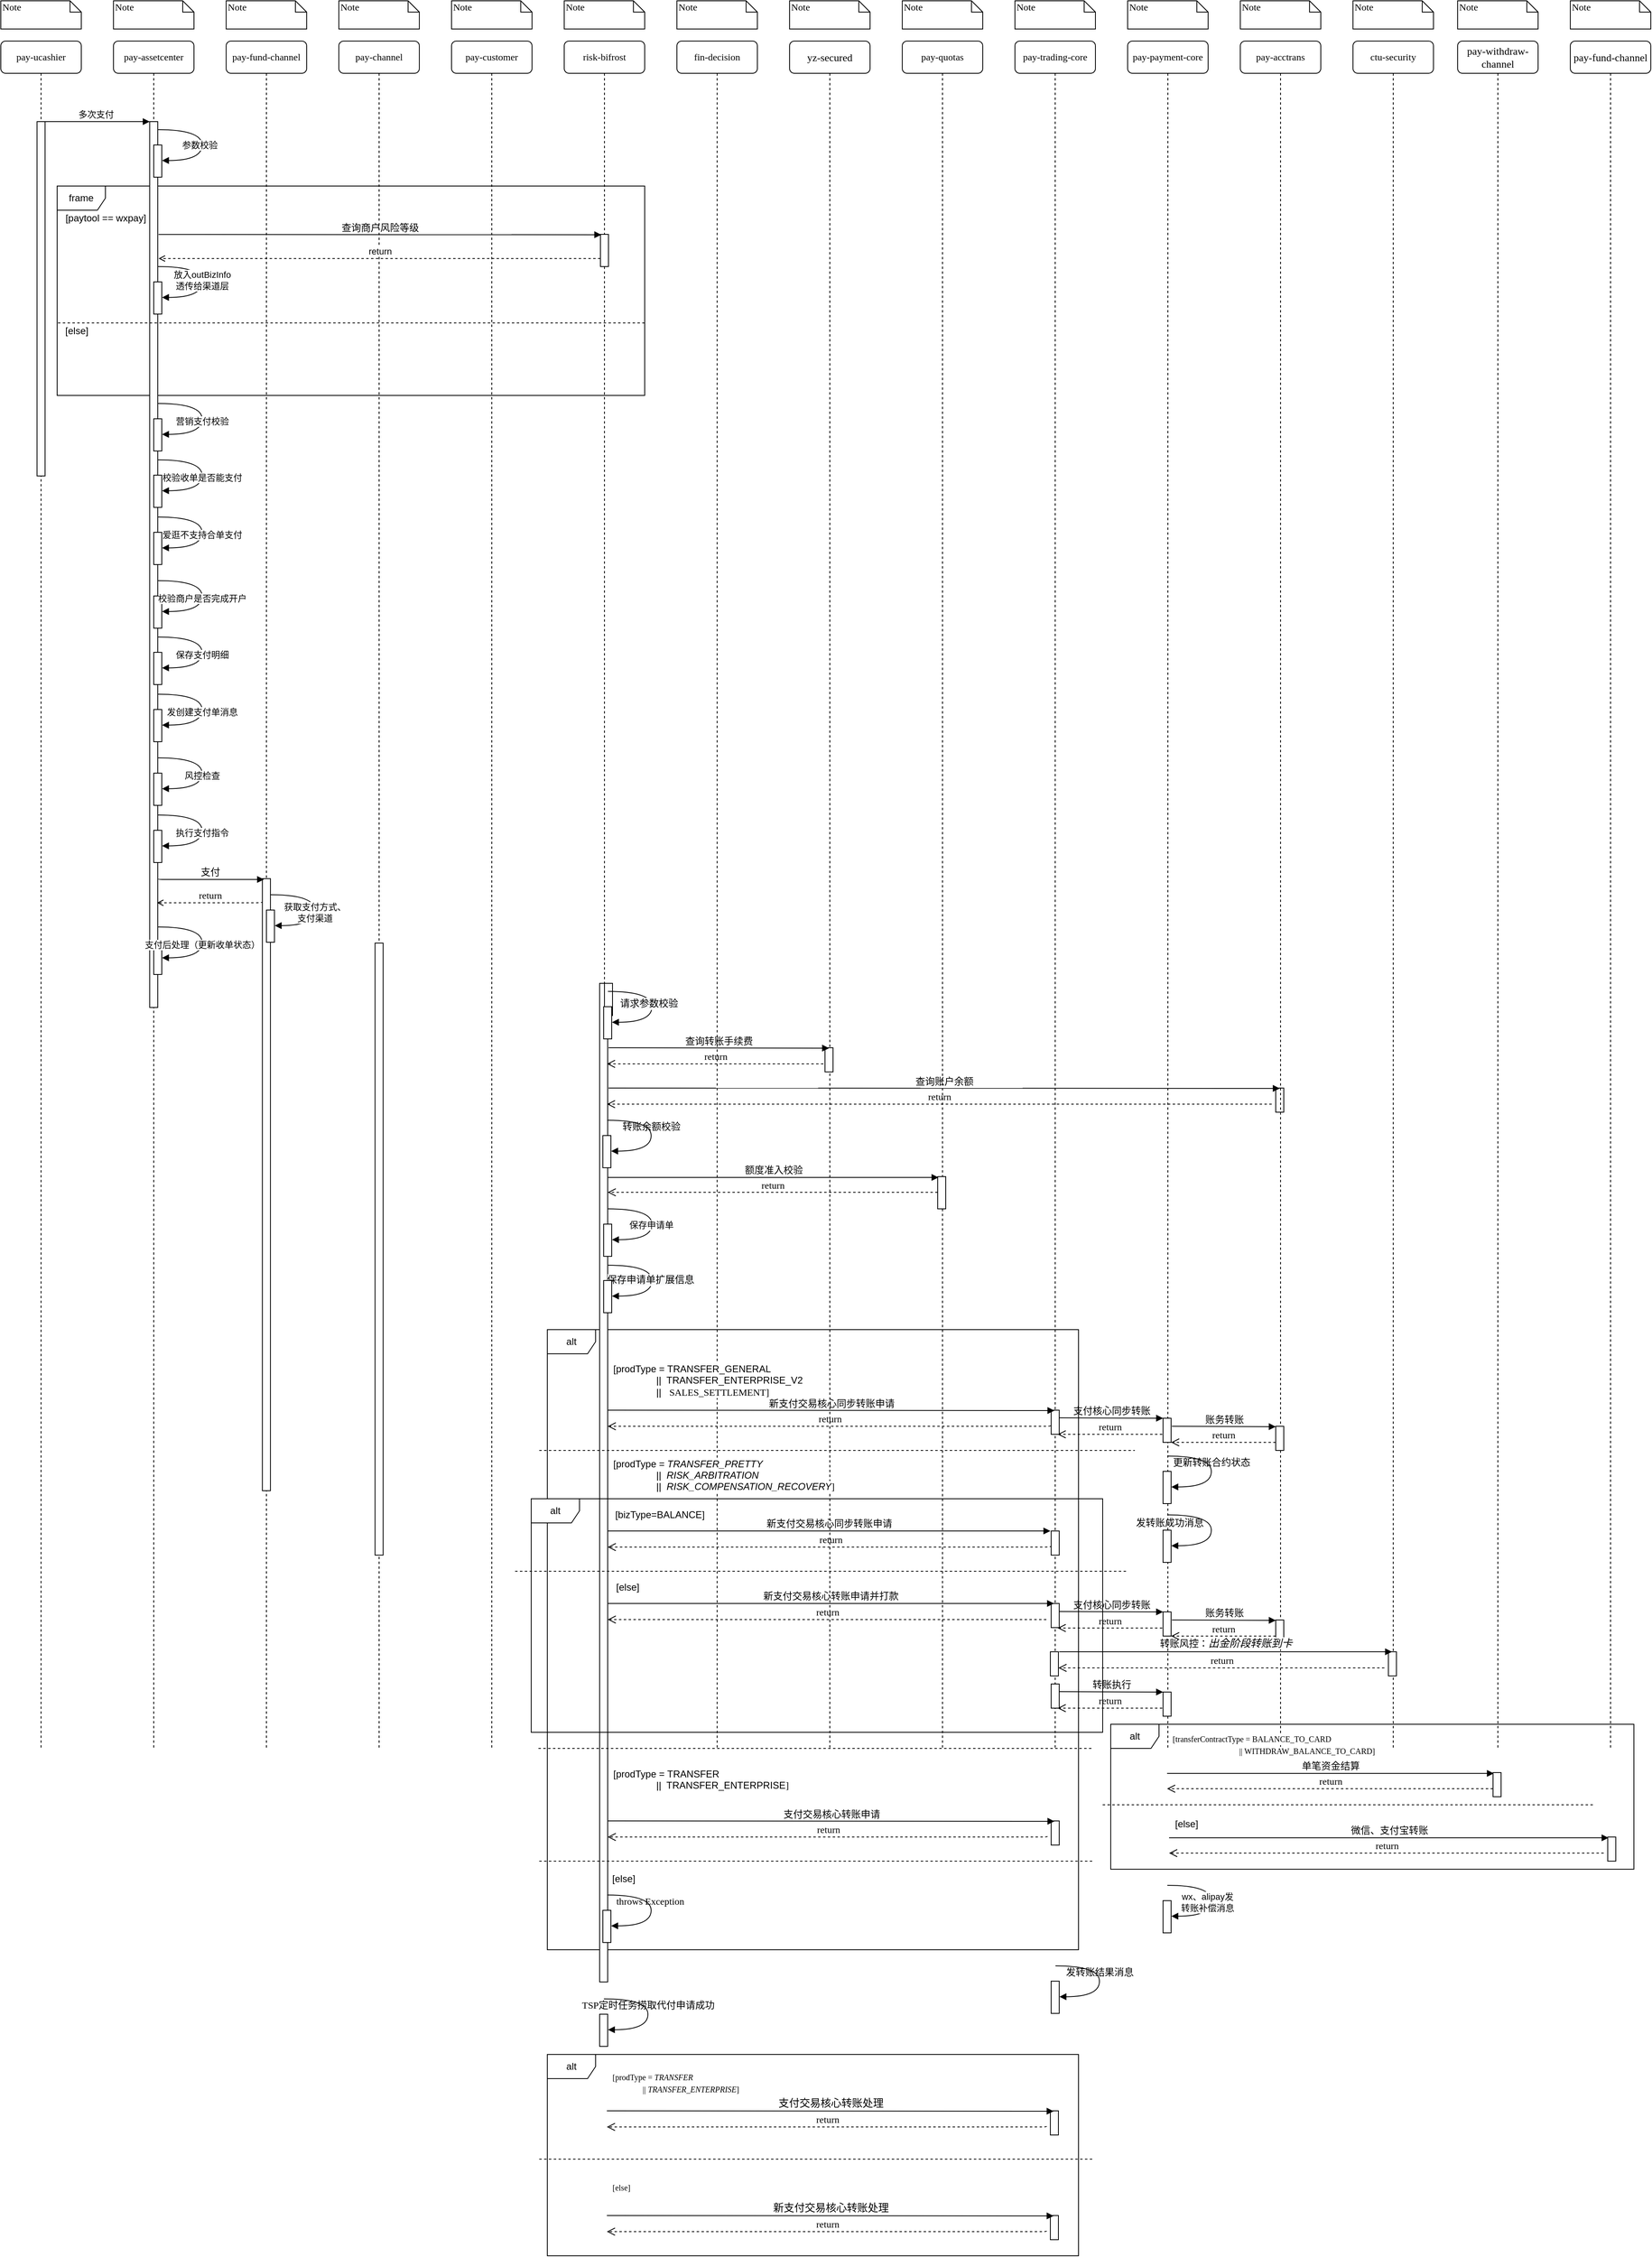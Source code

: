 <mxfile version="14.9.5" type="github">
  <diagram name="Page-1" id="9361dd3d-8414-5efd-6122-117bd74ce7a7">
    <mxGraphModel dx="1426" dy="771" grid="1" gridSize="10" guides="1" tooltips="1" connect="1" arrows="1" fold="1" page="0" pageScale="1.5" pageWidth="826" pageHeight="1169" background="none" math="0" shadow="0">
      <root>
        <mxCell id="0" />
        <mxCell id="1" parent="0" />
        <mxCell id="-DsZsUz7Ngo_Cz6wqwiF-262" value="frame" style="shape=umlFrame;whiteSpace=wrap;html=1;" parent="1" vertex="1">
          <mxGeometry x="190" y="260" width="730" height="260" as="geometry" />
        </mxCell>
        <mxCell id="-DsZsUz7Ngo_Cz6wqwiF-94" value="&lt;span&gt;&lt;font style=&quot;font-size: 12px&quot;&gt;pay-assetcenter&lt;/font&gt;&lt;/span&gt;" style="shape=umlLifeline;perimeter=lifelinePerimeter;whiteSpace=wrap;html=1;container=1;collapsible=0;recursiveResize=0;outlineConnect=0;rounded=1;shadow=0;comic=0;labelBackgroundColor=none;strokeWidth=1;fontFamily=Verdana;fontSize=12;align=center;" parent="1" vertex="1">
          <mxGeometry x="260" y="80" width="100" height="2120" as="geometry" />
        </mxCell>
        <mxCell id="-DsZsUz7Ngo_Cz6wqwiF-242" value="" style="html=1;points=[];perimeter=orthogonalPerimeter;rounded=0;shadow=0;comic=0;labelBackgroundColor=none;strokeWidth=1;fontFamily=Verdana;fontSize=12;align=center;" parent="1" vertex="1">
          <mxGeometry x="305" y="180" width="10" height="1100" as="geometry" />
        </mxCell>
        <mxCell id="-DsZsUz7Ngo_Cz6wqwiF-89" value="alt" style="shape=umlFrame;whiteSpace=wrap;html=1;" parent="1" vertex="1">
          <mxGeometry x="799" y="2580" width="660" height="250" as="geometry" />
        </mxCell>
        <mxCell id="-DsZsUz7Ngo_Cz6wqwiF-90" value="risk-bifrost" style="shape=umlLifeline;perimeter=lifelinePerimeter;whiteSpace=wrap;html=1;container=0;collapsible=0;recursiveResize=0;outlineConnect=0;rounded=1;shadow=0;comic=0;labelBackgroundColor=none;strokeWidth=1;fontFamily=Verdana;fontSize=12;align=center;" parent="1" vertex="1">
          <mxGeometry x="820" y="80" width="100" height="2120" as="geometry" />
        </mxCell>
        <mxCell id="-DsZsUz7Ngo_Cz6wqwiF-91" value="alt" style="shape=umlFrame;whiteSpace=wrap;html=1;" parent="1" vertex="1">
          <mxGeometry x="1499" y="2170" width="650" height="180" as="geometry" />
        </mxCell>
        <mxCell id="-DsZsUz7Ngo_Cz6wqwiF-92" value="alt" style="shape=umlFrame;whiteSpace=wrap;html=1;" parent="1" vertex="1">
          <mxGeometry x="799" y="1680" width="660" height="770" as="geometry" />
        </mxCell>
        <mxCell id="-DsZsUz7Ngo_Cz6wqwiF-93" value="" style="html=1;points=[];perimeter=orthogonalPerimeter;rounded=0;shadow=0;comic=0;labelBackgroundColor=none;strokeWidth=1;fontFamily=Verdana;fontSize=12;align=center;" parent="1" vertex="1">
          <mxGeometry x="864" y="1250" width="10" height="1240" as="geometry" />
        </mxCell>
        <mxCell id="-DsZsUz7Ngo_Cz6wqwiF-96" value="pay-fund-channel" style="shape=umlLifeline;perimeter=lifelinePerimeter;whiteSpace=wrap;html=1;container=1;collapsible=0;recursiveResize=0;outlineConnect=0;rounded=1;shadow=0;comic=0;labelBackgroundColor=none;strokeWidth=1;fontFamily=Verdana;fontSize=12;align=center;" parent="1" vertex="1">
          <mxGeometry x="400" y="80" width="100" height="2120" as="geometry" />
        </mxCell>
        <mxCell id="-DsZsUz7Ngo_Cz6wqwiF-98" value="pay-channel" style="shape=umlLifeline;perimeter=lifelinePerimeter;whiteSpace=wrap;html=1;container=1;collapsible=0;recursiveResize=0;outlineConnect=0;rounded=1;shadow=0;comic=0;labelBackgroundColor=none;strokeWidth=1;fontFamily=Verdana;fontSize=12;align=center;" parent="1" vertex="1">
          <mxGeometry x="540" y="80" width="100" height="2120" as="geometry" />
        </mxCell>
        <mxCell id="-DsZsUz7Ngo_Cz6wqwiF-99" value="pay-customer" style="shape=umlLifeline;perimeter=lifelinePerimeter;whiteSpace=wrap;html=1;container=1;collapsible=0;recursiveResize=0;outlineConnect=0;rounded=1;shadow=0;comic=0;labelBackgroundColor=none;strokeWidth=1;fontFamily=Verdana;fontSize=12;align=center;" parent="1" vertex="1">
          <mxGeometry x="680" y="80" width="100" height="2120" as="geometry" />
        </mxCell>
        <mxCell id="-DsZsUz7Ngo_Cz6wqwiF-100" value="fin-decision" style="shape=umlLifeline;perimeter=lifelinePerimeter;whiteSpace=wrap;html=1;container=1;collapsible=0;recursiveResize=0;outlineConnect=0;rounded=1;shadow=0;comic=0;labelBackgroundColor=none;strokeWidth=1;fontFamily=Verdana;fontSize=12;align=center;" parent="1" vertex="1">
          <mxGeometry x="960" y="80" width="100" height="2120" as="geometry" />
        </mxCell>
        <mxCell id="-DsZsUz7Ngo_Cz6wqwiF-101" value="&lt;font style=&quot;font-size: 12px&quot;&gt;pay-ucashier&lt;/font&gt;" style="shape=umlLifeline;perimeter=lifelinePerimeter;whiteSpace=wrap;html=1;container=1;collapsible=0;recursiveResize=0;outlineConnect=0;rounded=1;shadow=0;comic=0;labelBackgroundColor=none;strokeWidth=1;fontFamily=Verdana;fontSize=12;align=center;" parent="1" vertex="1">
          <mxGeometry x="120" y="80" width="100" height="2120" as="geometry" />
        </mxCell>
        <mxCell id="-DsZsUz7Ngo_Cz6wqwiF-102" value="" style="html=1;points=[];perimeter=orthogonalPerimeter;rounded=0;shadow=0;comic=0;labelBackgroundColor=none;strokeWidth=1;fontFamily=Verdana;fontSize=12;align=center;" parent="-DsZsUz7Ngo_Cz6wqwiF-101" vertex="1">
          <mxGeometry x="45" y="100" width="10" height="440" as="geometry" />
        </mxCell>
        <mxCell id="-DsZsUz7Ngo_Cz6wqwiF-104" value="Note" style="shape=note;whiteSpace=wrap;html=1;size=14;verticalAlign=top;align=left;spacingTop=-6;rounded=0;shadow=0;comic=0;labelBackgroundColor=none;strokeWidth=1;fontFamily=Verdana;fontSize=12" parent="1" vertex="1">
          <mxGeometry x="120" y="30" width="100" height="35" as="geometry" />
        </mxCell>
        <mxCell id="-DsZsUz7Ngo_Cz6wqwiF-105" value="Note" style="shape=note;whiteSpace=wrap;html=1;size=14;verticalAlign=top;align=left;spacingTop=-6;rounded=0;shadow=0;comic=0;labelBackgroundColor=none;strokeWidth=1;fontFamily=Verdana;fontSize=12" parent="1" vertex="1">
          <mxGeometry x="260" y="30" width="100" height="35" as="geometry" />
        </mxCell>
        <mxCell id="-DsZsUz7Ngo_Cz6wqwiF-106" value="Note" style="shape=note;whiteSpace=wrap;html=1;size=14;verticalAlign=top;align=left;spacingTop=-6;rounded=0;shadow=0;comic=0;labelBackgroundColor=none;strokeWidth=1;fontFamily=Verdana;fontSize=12" parent="1" vertex="1">
          <mxGeometry x="400" y="30" width="100" height="35" as="geometry" />
        </mxCell>
        <mxCell id="-DsZsUz7Ngo_Cz6wqwiF-107" value="Note" style="shape=note;whiteSpace=wrap;html=1;size=14;verticalAlign=top;align=left;spacingTop=-6;rounded=0;shadow=0;comic=0;labelBackgroundColor=none;strokeWidth=1;fontFamily=Verdana;fontSize=12" parent="1" vertex="1">
          <mxGeometry x="540" y="30" width="100" height="35" as="geometry" />
        </mxCell>
        <mxCell id="-DsZsUz7Ngo_Cz6wqwiF-108" value="Note" style="shape=note;whiteSpace=wrap;html=1;size=14;verticalAlign=top;align=left;spacingTop=-6;rounded=0;shadow=0;comic=0;labelBackgroundColor=none;strokeWidth=1;fontFamily=Verdana;fontSize=12" parent="1" vertex="1">
          <mxGeometry x="680" y="30" width="100" height="35" as="geometry" />
        </mxCell>
        <mxCell id="-DsZsUz7Ngo_Cz6wqwiF-109" value="Note" style="shape=note;whiteSpace=wrap;html=1;size=14;verticalAlign=top;align=left;spacingTop=-6;rounded=0;shadow=0;comic=0;labelBackgroundColor=none;strokeWidth=1;fontFamily=Verdana;fontSize=12" parent="1" vertex="1">
          <mxGeometry x="820" y="30" width="100" height="35" as="geometry" />
        </mxCell>
        <mxCell id="-DsZsUz7Ngo_Cz6wqwiF-110" value="Note" style="shape=note;whiteSpace=wrap;html=1;size=14;verticalAlign=top;align=left;spacingTop=-6;rounded=0;shadow=0;comic=0;labelBackgroundColor=none;strokeWidth=1;fontFamily=Verdana;fontSize=12" parent="1" vertex="1">
          <mxGeometry x="960" y="30" width="100" height="35" as="geometry" />
        </mxCell>
        <mxCell id="-DsZsUz7Ngo_Cz6wqwiF-117" value="" style="html=1;points=[];perimeter=orthogonalPerimeter;rounded=0;shadow=0;comic=0;labelBackgroundColor=none;strokeWidth=1;fontFamily=Verdana;fontSize=12;align=center;" parent="1" vertex="1">
          <mxGeometry x="865" y="320" width="10" height="40" as="geometry" />
        </mxCell>
        <mxCell id="-DsZsUz7Ngo_Cz6wqwiF-119" value="查询商户风险等级" style="html=1;verticalAlign=bottom;endArrow=block;labelBackgroundColor=none;fontFamily=Verdana;fontSize=12;edgeStyle=elbowEdgeStyle;elbow=vertical;entryX=0.1;entryY=0.025;entryDx=0;entryDy=0;entryPerimeter=0;exitX=1.1;exitY=0.182;exitDx=0;exitDy=0;exitPerimeter=0;" parent="1" target="-DsZsUz7Ngo_Cz6wqwiF-117" edge="1">
          <mxGeometry relative="1" as="geometry">
            <mxPoint x="316" y="320.08" as="sourcePoint" />
            <mxPoint x="580" y="400" as="targetPoint" />
          </mxGeometry>
        </mxCell>
        <mxCell id="-DsZsUz7Ngo_Cz6wqwiF-126" value="&lt;span style=&quot;font-family: , , &amp;#34;segoe ui&amp;#34; , &amp;#34;pingfang sc&amp;#34; , &amp;#34;hiragino sans gb&amp;#34; , &amp;#34;microsoft yahei&amp;#34; , &amp;#34;helvetica neue&amp;#34; , &amp;#34;helvetica&amp;#34; , &amp;#34;arial&amp;#34; , sans-serif , &amp;#34;apple color emoji&amp;#34; , &amp;#34;segoe ui emoji&amp;#34; , &amp;#34;segoe ui symbol&amp;#34; ; font-size: 13px ; background-color: rgb(255 , 255 , 255)&quot;&gt;yz-secured&lt;/span&gt;" style="shape=umlLifeline;perimeter=lifelinePerimeter;whiteSpace=wrap;html=1;container=1;collapsible=0;recursiveResize=0;outlineConnect=0;rounded=1;shadow=0;comic=0;labelBackgroundColor=none;strokeWidth=1;fontFamily=Verdana;fontSize=12;align=center;" parent="1" vertex="1">
          <mxGeometry x="1100" y="80" width="100" height="2120" as="geometry" />
        </mxCell>
        <mxCell id="-DsZsUz7Ngo_Cz6wqwiF-127" value="" style="html=1;points=[];perimeter=orthogonalPerimeter;rounded=0;shadow=0;comic=0;labelBackgroundColor=none;strokeColor=#000000;strokeWidth=1;fillColor=#FFFFFF;fontFamily=Verdana;fontSize=12;fontColor=#000000;align=center;" parent="1" vertex="1">
          <mxGeometry x="1144" y="1330" width="10" height="30" as="geometry" />
        </mxCell>
        <mxCell id="-DsZsUz7Ngo_Cz6wqwiF-128" value="Note" style="shape=note;whiteSpace=wrap;html=1;size=14;verticalAlign=top;align=left;spacingTop=-6;rounded=0;shadow=0;comic=0;labelBackgroundColor=none;strokeWidth=1;fontFamily=Verdana;fontSize=12" parent="1" vertex="1">
          <mxGeometry x="1100" y="30" width="100" height="35" as="geometry" />
        </mxCell>
        <mxCell id="-DsZsUz7Ngo_Cz6wqwiF-132" value="" style="html=1;points=[];perimeter=orthogonalPerimeter;rounded=0;shadow=0;comic=0;labelBackgroundColor=none;strokeWidth=1;fontFamily=Verdana;fontSize=12;align=center;" parent="1" vertex="1">
          <mxGeometry x="870" y="1250" width="10" height="40" as="geometry" />
        </mxCell>
        <mxCell id="-DsZsUz7Ngo_Cz6wqwiF-135" value="查询转账手续费" style="html=1;verticalAlign=bottom;endArrow=block;labelBackgroundColor=none;fontFamily=Verdana;fontSize=12;edgeStyle=elbowEdgeStyle;elbow=vertical;entryX=0.5;entryY=0.033;entryDx=0;entryDy=0;entryPerimeter=0;" parent="1" target="-DsZsUz7Ngo_Cz6wqwiF-127" edge="1">
          <mxGeometry relative="1" as="geometry">
            <mxPoint x="875" y="1330" as="sourcePoint" />
            <mxPoint x="1142" y="1331.02" as="targetPoint" />
          </mxGeometry>
        </mxCell>
        <mxCell id="-DsZsUz7Ngo_Cz6wqwiF-136" value="return" style="html=1;verticalAlign=bottom;endArrow=open;dashed=1;endSize=8;labelBackgroundColor=none;fontFamily=Verdana;fontSize=12;edgeStyle=elbowEdgeStyle;elbow=vertical;" parent="1" edge="1">
          <mxGeometry relative="1" as="geometry">
            <mxPoint x="873" y="1350" as="targetPoint" />
            <Array as="points">
              <mxPoint x="1087" y="1350" />
              <mxPoint x="1117" y="1350" />
            </Array>
            <mxPoint x="1142" y="1350" as="sourcePoint" />
          </mxGeometry>
        </mxCell>
        <mxCell id="-DsZsUz7Ngo_Cz6wqwiF-137" value="" style="html=1;points=[];perimeter=orthogonalPerimeter;rounded=0;shadow=0;comic=0;labelBackgroundColor=none;strokeColor=#000000;strokeWidth=1;fillColor=#FFFFFF;fontFamily=Verdana;fontSize=12;fontColor=#000000;align=center;" parent="1" vertex="1">
          <mxGeometry x="1704" y="1380" width="10" height="30" as="geometry" />
        </mxCell>
        <mxCell id="-DsZsUz7Ngo_Cz6wqwiF-138" value="查询账户余额" style="html=1;verticalAlign=bottom;endArrow=block;labelBackgroundColor=none;fontFamily=Verdana;fontSize=12;edgeStyle=elbowEdgeStyle;elbow=vertical;entryX=0.5;entryY=0.033;entryDx=0;entryDy=0;entryPerimeter=0;" parent="1" target="-DsZsUz7Ngo_Cz6wqwiF-137" edge="1">
          <mxGeometry relative="1" as="geometry">
            <mxPoint x="875" y="1380" as="sourcePoint" />
            <mxPoint x="1142" y="1381.02" as="targetPoint" />
          </mxGeometry>
        </mxCell>
        <mxCell id="-DsZsUz7Ngo_Cz6wqwiF-139" value="return" style="html=1;verticalAlign=bottom;endArrow=open;dashed=1;endSize=8;labelBackgroundColor=none;fontFamily=Verdana;fontSize=12;edgeStyle=elbowEdgeStyle;elbow=vertical;" parent="1" edge="1">
          <mxGeometry relative="1" as="geometry">
            <mxPoint x="873" y="1400" as="targetPoint" />
            <Array as="points">
              <mxPoint x="1087" y="1400" />
              <mxPoint x="1117" y="1400" />
            </Array>
            <mxPoint x="1699" y="1400" as="sourcePoint" />
          </mxGeometry>
        </mxCell>
        <mxCell id="-DsZsUz7Ngo_Cz6wqwiF-140" value="&lt;span style=&quot;background-color: rgb(255 , 255 , 255)&quot;&gt;&lt;font style=&quot;font-size: 12px&quot;&gt;pay-quotas&lt;/font&gt;&lt;/span&gt;" style="shape=umlLifeline;perimeter=lifelinePerimeter;whiteSpace=wrap;html=1;container=1;collapsible=0;recursiveResize=0;outlineConnect=0;rounded=1;shadow=0;comic=0;labelBackgroundColor=none;strokeWidth=1;fontFamily=Verdana;fontSize=12;align=center;" parent="1" vertex="1">
          <mxGeometry x="1240" y="80" width="100" height="2120" as="geometry" />
        </mxCell>
        <mxCell id="-DsZsUz7Ngo_Cz6wqwiF-141" value="Note" style="shape=note;whiteSpace=wrap;html=1;size=14;verticalAlign=top;align=left;spacingTop=-6;rounded=0;shadow=0;comic=0;labelBackgroundColor=none;strokeWidth=1;fontFamily=Verdana;fontSize=12" parent="1" vertex="1">
          <mxGeometry x="1240" y="30" width="100" height="35" as="geometry" />
        </mxCell>
        <mxCell id="-DsZsUz7Ngo_Cz6wqwiF-142" value="" style="html=1;points=[];perimeter=orthogonalPerimeter;rounded=0;shadow=0;comic=0;labelBackgroundColor=none;strokeWidth=1;fontFamily=Verdana;fontSize=12;align=center;" parent="1" vertex="1">
          <mxGeometry x="868" y="1439" width="10" height="40" as="geometry" />
        </mxCell>
        <mxCell id="-DsZsUz7Ngo_Cz6wqwiF-143" value="转账余额校验" style="html=1;verticalAlign=bottom;endArrow=block;labelBackgroundColor=none;fontFamily=Verdana;fontSize=12;elbow=vertical;edgeStyle=orthogonalEdgeStyle;curved=1;entryX=1;entryY=0.286;entryPerimeter=0;exitX=1.038;exitY=0.345;exitPerimeter=0;" parent="1" edge="1">
          <mxGeometry relative="1" as="geometry">
            <mxPoint x="873.333" y="1420" as="sourcePoint" />
            <mxPoint x="878.333" y="1458.333" as="targetPoint" />
            <Array as="points">
              <mxPoint x="928" y="1420" />
              <mxPoint x="928" y="1458" />
            </Array>
          </mxGeometry>
        </mxCell>
        <mxCell id="-DsZsUz7Ngo_Cz6wqwiF-144" value="&lt;span style=&quot;background-color: rgb(255 , 255 , 255)&quot;&gt;&lt;font style=&quot;font-size: 12px&quot;&gt;pay-trading-core&lt;/font&gt;&lt;/span&gt;" style="shape=umlLifeline;perimeter=lifelinePerimeter;whiteSpace=wrap;html=1;container=1;collapsible=0;recursiveResize=0;outlineConnect=0;rounded=1;shadow=0;comic=0;labelBackgroundColor=none;strokeWidth=1;fontFamily=Verdana;fontSize=12;align=center;" parent="1" vertex="1">
          <mxGeometry x="1380" y="80" width="100" height="2120" as="geometry" />
        </mxCell>
        <mxCell id="-DsZsUz7Ngo_Cz6wqwiF-145" value="" style="html=1;points=[];perimeter=orthogonalPerimeter;rounded=0;shadow=0;comic=0;labelBackgroundColor=none;strokeColor=#000000;strokeWidth=1;fillColor=#FFFFFF;fontFamily=Verdana;fontSize=12;fontColor=#000000;align=center;" parent="-DsZsUz7Ngo_Cz6wqwiF-144" vertex="1">
          <mxGeometry x="45" y="1700" width="10" height="30" as="geometry" />
        </mxCell>
        <mxCell id="-DsZsUz7Ngo_Cz6wqwiF-146" value="Note" style="shape=note;whiteSpace=wrap;html=1;size=14;verticalAlign=top;align=left;spacingTop=-6;rounded=0;shadow=0;comic=0;labelBackgroundColor=none;strokeWidth=1;fontFamily=Verdana;fontSize=12" parent="1" vertex="1">
          <mxGeometry x="1380" y="30" width="100" height="35" as="geometry" />
        </mxCell>
        <mxCell id="-DsZsUz7Ngo_Cz6wqwiF-147" value="" style="endArrow=none;html=1;edgeStyle=orthogonalEdgeStyle;dashed=1;" parent="1" edge="1">
          <mxGeometry relative="1" as="geometry">
            <mxPoint x="789" y="1830" as="sourcePoint" />
            <mxPoint x="1529" y="1830" as="targetPoint" />
          </mxGeometry>
        </mxCell>
        <mxCell id="-DsZsUz7Ngo_Cz6wqwiF-148" value="return" style="html=1;verticalAlign=bottom;endArrow=open;dashed=1;endSize=8;labelBackgroundColor=none;fontFamily=Verdana;fontSize=12;edgeStyle=elbowEdgeStyle;elbow=vertical;entryX=0.9;entryY=0.692;entryDx=0;entryDy=0;entryPerimeter=0;exitX=-0.1;exitY=0.633;exitDx=0;exitDy=0;exitPerimeter=0;" parent="1" source="-DsZsUz7Ngo_Cz6wqwiF-145" edge="1">
          <mxGeometry relative="1" as="geometry">
            <mxPoint x="874" y="1799.76" as="targetPoint" />
            <Array as="points">
              <mxPoint x="1221.5" y="1800" />
              <mxPoint x="1251.5" y="1800" />
            </Array>
            <mxPoint x="1419" y="1800" as="sourcePoint" />
          </mxGeometry>
        </mxCell>
        <mxCell id="-DsZsUz7Ngo_Cz6wqwiF-149" value="&lt;div&gt;&lt;span&gt;[prodType =&amp;nbsp;&lt;/span&gt;&lt;span style=&quot;font-size: 9pt ; background-color: rgb(255 , 255 , 255)&quot;&gt;TRANSFER_GENERAL&lt;/span&gt;&lt;/div&gt;&lt;div&gt;&lt;span&gt;&amp;nbsp; &amp;nbsp; &amp;nbsp; &amp;nbsp; &amp;nbsp; &amp;nbsp; &amp;nbsp; &amp;nbsp; ||&amp;nbsp; &lt;/span&gt;&lt;span style=&quot;background-color: rgb(255 , 255 , 255) ; font-size: 9pt&quot;&gt;TRANSFER_ENTERPRISE_V2&lt;/span&gt;&lt;/div&gt;&lt;div&gt;&lt;span style=&quot;background-color: rgb(255 , 255 , 255) ; font-size: 9pt&quot;&gt;&amp;nbsp; &amp;nbsp; &amp;nbsp; &amp;nbsp; &amp;nbsp; &amp;nbsp; &amp;nbsp; &amp;nbsp; ||&amp;nbsp; &amp;nbsp;&lt;/span&gt;&lt;span style=&quot;background-color: rgb(255 , 255 , 255) ; font-family: &amp;#34;menlo&amp;#34; ; font-size: 9pt&quot;&gt;SALES_SETTLEMENT]&lt;/span&gt;&lt;span style=&quot;background-color: rgb(255 , 255 , 255) ; font-size: 9pt&quot;&gt;&amp;nbsp; &amp;nbsp; &amp;nbsp;&lt;/span&gt;&lt;/div&gt;&lt;div&gt;&lt;span style=&quot;color: rgb(102 , 14 , 122) ; font-style: italic ; font-weight: bold ; background-color: rgb(255 , 255 , 255) ; font-size: 9pt&quot;&gt;&amp;nbsp;&lt;/span&gt;&lt;/div&gt;" style="text;html=1;strokeColor=none;fillColor=none;align=left;verticalAlign=middle;whiteSpace=wrap;rounded=0;" parent="1" vertex="1">
          <mxGeometry x="879" y="1720" width="250" height="60" as="geometry" />
        </mxCell>
        <mxCell id="-DsZsUz7Ngo_Cz6wqwiF-150" value="新支付交易核心同步转账申请" style="html=1;verticalAlign=bottom;endArrow=block;labelBackgroundColor=none;fontFamily=Verdana;fontSize=12;edgeStyle=elbowEdgeStyle;elbow=vertical;" parent="1" edge="1">
          <mxGeometry relative="1" as="geometry">
            <mxPoint x="874" y="1780" as="sourcePoint" />
            <mxPoint x="1429" y="1781" as="targetPoint" />
          </mxGeometry>
        </mxCell>
        <mxCell id="-DsZsUz7Ngo_Cz6wqwiF-151" value="&lt;div&gt;[prodType =&amp;nbsp;&lt;span style=&quot;font-style: italic ; background-color: rgb(255 , 255 , 255) ; font-size: 9pt&quot;&gt;TRANSFER_PRETTY&lt;/span&gt;&lt;/div&gt;&lt;div&gt;&lt;span&gt;&amp;nbsp; &amp;nbsp; &amp;nbsp; &amp;nbsp; &amp;nbsp; &amp;nbsp; &amp;nbsp; &amp;nbsp; ||&amp;nbsp;&amp;nbsp;&lt;/span&gt;&lt;span style=&quot;font-style: italic ; background-color: rgb(255 , 255 , 255) ; font-size: 9pt&quot;&gt;RISK_ARBITRATION&lt;/span&gt;&lt;/div&gt;&lt;div&gt;&lt;span style=&quot;background-color: rgb(255 , 255 , 255) ; font-size: 9pt&quot;&gt;&amp;nbsp; &amp;nbsp; &amp;nbsp; &amp;nbsp; &amp;nbsp; &amp;nbsp; &amp;nbsp; &amp;nbsp; ||&amp;nbsp; &lt;/span&gt;&lt;span style=&quot;font-style: italic ; background-color: rgb(255 , 255 , 255) ; font-size: 9pt&quot;&gt;RISK_COMPENSATION_RECOVERY&lt;/span&gt;&lt;span style=&quot;font-size: 9pt ; background-color: rgb(255 , 255 , 255) ; font-family: &amp;#34;menlo&amp;#34;&quot;&gt;]&lt;/span&gt;&lt;span style=&quot;font-size: 9pt ; background-color: rgb(255 , 255 , 255)&quot;&gt;&amp;nbsp; &amp;nbsp; &amp;nbsp;&lt;/span&gt;&lt;br&gt;&lt;/div&gt;&lt;div&gt;&lt;span style=&quot;font-style: italic ; background-color: rgb(255 , 255 , 255) ; font-size: 9pt&quot;&gt;&amp;nbsp;&lt;/span&gt;&lt;/div&gt;" style="text;html=1;strokeColor=none;fillColor=none;align=left;verticalAlign=middle;whiteSpace=wrap;rounded=0;" parent="1" vertex="1">
          <mxGeometry x="879" y="1860" width="290" height="30" as="geometry" />
        </mxCell>
        <mxCell id="-DsZsUz7Ngo_Cz6wqwiF-152" value="[bizType=BALANCE]" style="text;html=1;strokeColor=none;fillColor=none;align=center;verticalAlign=middle;whiteSpace=wrap;rounded=0;" parent="1" vertex="1">
          <mxGeometry x="919" y="1900" width="40" height="20" as="geometry" />
        </mxCell>
        <mxCell id="-DsZsUz7Ngo_Cz6wqwiF-153" value="" style="html=1;points=[];perimeter=orthogonalPerimeter;rounded=0;shadow=0;comic=0;labelBackgroundColor=none;strokeColor=#000000;strokeWidth=1;fillColor=#FFFFFF;fontFamily=Verdana;fontSize=12;fontColor=#000000;align=center;" parent="1" vertex="1">
          <mxGeometry x="1425" y="1930" width="10" height="30" as="geometry" />
        </mxCell>
        <mxCell id="-DsZsUz7Ngo_Cz6wqwiF-154" value="" style="endArrow=none;html=1;edgeStyle=orthogonalEdgeStyle;dashed=1;" parent="1" edge="1">
          <mxGeometry relative="1" as="geometry">
            <mxPoint x="759" y="1980" as="sourcePoint" />
            <mxPoint x="1519" y="1980" as="targetPoint" />
          </mxGeometry>
        </mxCell>
        <mxCell id="-DsZsUz7Ngo_Cz6wqwiF-155" value="return" style="html=1;verticalAlign=bottom;endArrow=open;dashed=1;endSize=8;labelBackgroundColor=none;fontFamily=Verdana;fontSize=12;edgeStyle=elbowEdgeStyle;elbow=vertical;entryX=0.9;entryY=0.692;entryDx=0;entryDy=0;entryPerimeter=0;exitX=0;exitY=0.6;exitDx=0;exitDy=0;exitPerimeter=0;" parent="1" source="-DsZsUz7Ngo_Cz6wqwiF-153" edge="1">
          <mxGeometry relative="1" as="geometry">
            <mxPoint x="874" y="1949.76" as="targetPoint" />
            <Array as="points">
              <mxPoint x="1221.5" y="1950" />
              <mxPoint x="1251.5" y="1950" />
            </Array>
            <mxPoint x="1419" y="1950" as="sourcePoint" />
          </mxGeometry>
        </mxCell>
        <mxCell id="-DsZsUz7Ngo_Cz6wqwiF-156" value="新支付交易核心同步转账申请" style="html=1;verticalAlign=bottom;endArrow=block;labelBackgroundColor=none;fontFamily=Verdana;fontSize=12;edgeStyle=elbowEdgeStyle;elbow=vertical;entryX=-0.1;entryY=0;entryDx=0;entryDy=0;entryPerimeter=0;" parent="1" target="-DsZsUz7Ngo_Cz6wqwiF-153" edge="1">
          <mxGeometry relative="1" as="geometry">
            <mxPoint x="874" y="1930" as="sourcePoint" />
            <mxPoint x="1419" y="1931" as="targetPoint" />
          </mxGeometry>
        </mxCell>
        <mxCell id="-DsZsUz7Ngo_Cz6wqwiF-157" value="" style="html=1;points=[];perimeter=orthogonalPerimeter;rounded=0;shadow=0;comic=0;labelBackgroundColor=none;strokeColor=#000000;strokeWidth=1;fillColor=#FFFFFF;fontFamily=Verdana;fontSize=12;fontColor=#000000;align=center;" parent="1" vertex="1">
          <mxGeometry x="1425" y="2290" width="10" height="30" as="geometry" />
        </mxCell>
        <mxCell id="-DsZsUz7Ngo_Cz6wqwiF-158" value="" style="endArrow=none;html=1;edgeStyle=orthogonalEdgeStyle;dashed=1;" parent="1" edge="1">
          <mxGeometry relative="1" as="geometry">
            <mxPoint x="789" y="2340" as="sourcePoint" />
            <mxPoint x="1479" y="2340" as="targetPoint" />
          </mxGeometry>
        </mxCell>
        <mxCell id="-DsZsUz7Ngo_Cz6wqwiF-159" value="return" style="html=1;verticalAlign=bottom;endArrow=open;dashed=1;endSize=8;labelBackgroundColor=none;fontFamily=Verdana;fontSize=12;edgeStyle=elbowEdgeStyle;elbow=vertical;entryX=0.9;entryY=0.692;entryDx=0;entryDy=0;entryPerimeter=0;exitX=-0.5;exitY=0.633;exitDx=0;exitDy=0;exitPerimeter=0;" parent="1" source="-DsZsUz7Ngo_Cz6wqwiF-157" edge="1">
          <mxGeometry relative="1" as="geometry">
            <mxPoint x="874" y="2309.76" as="targetPoint" />
            <Array as="points">
              <mxPoint x="1221.5" y="2310" />
              <mxPoint x="1251.5" y="2310" />
            </Array>
            <mxPoint x="1419" y="2310" as="sourcePoint" />
          </mxGeometry>
        </mxCell>
        <mxCell id="-DsZsUz7Ngo_Cz6wqwiF-160" value="&lt;div&gt;&lt;span&gt;[prodType =&amp;nbsp;&lt;/span&gt;&lt;span style=&quot;font-size: 9pt ; background-color: rgb(255 , 255 , 255)&quot;&gt;TRANSFER&lt;/span&gt;&lt;/div&gt;&lt;div&gt;&lt;span&gt;&amp;nbsp; &amp;nbsp; &amp;nbsp; &amp;nbsp; &amp;nbsp; &amp;nbsp; &amp;nbsp; &amp;nbsp; ||&amp;nbsp; &lt;/span&gt;&lt;span style=&quot;background-color: rgb(255 , 255 , 255) ; font-size: 9pt&quot;&gt;TRANSFER_ENTERPRISE&lt;/span&gt;&lt;span style=&quot;font-size: 9pt ; background-color: rgb(255 , 255 , 255) ; font-family: &amp;#34;menlo&amp;#34;&quot;&gt;]&lt;/span&gt;&lt;span style=&quot;font-size: 9pt ; background-color: rgb(255 , 255 , 255)&quot;&gt;&amp;nbsp; &amp;nbsp; &amp;nbsp;&lt;/span&gt;&lt;/div&gt;&lt;div&gt;&lt;span style=&quot;color: rgb(102 , 14 , 122) ; font-style: italic ; font-weight: bold ; background-color: rgb(255 , 255 , 255) ; font-size: 9pt&quot;&gt;&amp;nbsp;&lt;/span&gt;&lt;/div&gt;" style="text;html=1;strokeColor=none;fillColor=none;align=left;verticalAlign=middle;whiteSpace=wrap;rounded=0;" parent="1" vertex="1">
          <mxGeometry x="879" y="2230" width="250" height="32" as="geometry" />
        </mxCell>
        <mxCell id="-DsZsUz7Ngo_Cz6wqwiF-161" value="支付交易核心转账申请" style="html=1;verticalAlign=bottom;endArrow=block;labelBackgroundColor=none;fontFamily=Verdana;fontSize=12;edgeStyle=elbowEdgeStyle;elbow=vertical;" parent="1" edge="1">
          <mxGeometry relative="1" as="geometry">
            <mxPoint x="874" y="2290" as="sourcePoint" />
            <mxPoint x="1429" y="2291" as="targetPoint" />
          </mxGeometry>
        </mxCell>
        <mxCell id="-DsZsUz7Ngo_Cz6wqwiF-162" value="[else]" style="text;html=1;strokeColor=none;fillColor=none;align=center;verticalAlign=middle;whiteSpace=wrap;rounded=0;" parent="1" vertex="1">
          <mxGeometry x="874" y="2352" width="40" height="20" as="geometry" />
        </mxCell>
        <mxCell id="-DsZsUz7Ngo_Cz6wqwiF-163" value="throws Exception&amp;nbsp;" style="html=1;verticalAlign=bottom;endArrow=block;labelBackgroundColor=none;fontFamily=Verdana;fontSize=12;elbow=vertical;edgeStyle=orthogonalEdgeStyle;curved=1;entryX=1;entryY=0.286;entryPerimeter=0;exitX=1.038;exitY=0.345;exitPerimeter=0;" parent="1" edge="1">
          <mxGeometry relative="1" as="geometry">
            <mxPoint x="873.333" y="2382" as="sourcePoint" />
            <mxPoint x="878.333" y="2420.333" as="targetPoint" />
            <Array as="points">
              <mxPoint x="928" y="2382" />
              <mxPoint x="928" y="2420" />
            </Array>
          </mxGeometry>
        </mxCell>
        <mxCell id="-DsZsUz7Ngo_Cz6wqwiF-164" value="&lt;span style=&quot;background-color: rgb(255 , 255 , 255)&quot;&gt;&lt;font style=&quot;font-size: 12px&quot;&gt;pay-payment-core&lt;/font&gt;&lt;/span&gt;" style="shape=umlLifeline;perimeter=lifelinePerimeter;whiteSpace=wrap;html=1;container=0;collapsible=0;recursiveResize=0;outlineConnect=0;rounded=1;shadow=0;comic=0;labelBackgroundColor=none;strokeWidth=1;fontFamily=Verdana;fontSize=12;align=center;" parent="1" vertex="1">
          <mxGeometry x="1520" y="80" width="100" height="2120" as="geometry" />
        </mxCell>
        <mxCell id="-DsZsUz7Ngo_Cz6wqwiF-165" value="Note" style="shape=note;whiteSpace=wrap;html=1;size=14;verticalAlign=top;align=left;spacingTop=-6;rounded=0;shadow=0;comic=0;labelBackgroundColor=none;strokeWidth=1;fontFamily=Verdana;fontSize=12" parent="1" vertex="1">
          <mxGeometry x="1520" y="30" width="100" height="35" as="geometry" />
        </mxCell>
        <mxCell id="-DsZsUz7Ngo_Cz6wqwiF-166" value="支付核心同步转账" style="html=1;verticalAlign=bottom;endArrow=block;labelBackgroundColor=none;fontFamily=Verdana;fontSize=12;edgeStyle=elbowEdgeStyle;elbow=vertical;" parent="1" target="-DsZsUz7Ngo_Cz6wqwiF-219" edge="1">
          <mxGeometry relative="1" as="geometry">
            <mxPoint x="1435" y="1789.5" as="sourcePoint" />
            <mxPoint x="1565" y="1789.5" as="targetPoint" />
          </mxGeometry>
        </mxCell>
        <mxCell id="-DsZsUz7Ngo_Cz6wqwiF-167" value="return" style="html=1;verticalAlign=bottom;endArrow=open;dashed=1;endSize=8;labelBackgroundColor=none;fontFamily=Verdana;fontSize=12;edgeStyle=elbowEdgeStyle;elbow=vertical;" parent="1" edge="1">
          <mxGeometry relative="1" as="geometry">
            <mxPoint x="1433" y="1810" as="targetPoint" />
            <Array as="points">
              <mxPoint x="1508" y="1810" />
              <mxPoint x="1538" y="1810" />
            </Array>
            <mxPoint x="1563" y="1810" as="sourcePoint" />
          </mxGeometry>
        </mxCell>
        <mxCell id="-DsZsUz7Ngo_Cz6wqwiF-168" value="&lt;span style=&quot;background-color: rgb(255 , 255 , 255)&quot;&gt;pay-acctrans&lt;/span&gt;" style="shape=umlLifeline;perimeter=lifelinePerimeter;whiteSpace=wrap;html=1;container=1;collapsible=0;recursiveResize=0;outlineConnect=0;rounded=1;shadow=0;comic=0;labelBackgroundColor=none;strokeWidth=1;fontFamily=Verdana;fontSize=12;align=center;" parent="1" vertex="1">
          <mxGeometry x="1660" y="80" width="100" height="2120" as="geometry" />
        </mxCell>
        <mxCell id="-DsZsUz7Ngo_Cz6wqwiF-169" value="Note" style="shape=note;whiteSpace=wrap;html=1;size=14;verticalAlign=top;align=left;spacingTop=-6;rounded=0;shadow=0;comic=0;labelBackgroundColor=none;strokeWidth=1;fontFamily=Verdana;fontSize=12" parent="1" vertex="1">
          <mxGeometry x="1660" y="30" width="100" height="35" as="geometry" />
        </mxCell>
        <mxCell id="-DsZsUz7Ngo_Cz6wqwiF-170" value="" style="html=1;points=[];perimeter=orthogonalPerimeter;rounded=0;shadow=0;comic=0;labelBackgroundColor=none;strokeWidth=1;fontFamily=Verdana;fontSize=12;align=center;" parent="1" vertex="1">
          <mxGeometry x="869" y="1279" width="10" height="40" as="geometry" />
        </mxCell>
        <mxCell id="-DsZsUz7Ngo_Cz6wqwiF-171" value="" style="html=1;verticalAlign=bottom;endArrow=block;labelBackgroundColor=none;fontFamily=Verdana;fontSize=12;elbow=vertical;edgeStyle=orthogonalEdgeStyle;curved=1;entryX=1;entryY=0.286;entryPerimeter=0;exitX=1.038;exitY=0.345;exitPerimeter=0;" parent="1" edge="1">
          <mxGeometry x="819" y="730" as="geometry">
            <mxPoint x="874.333" y="1260" as="sourcePoint" />
            <mxPoint x="879.333" y="1298.333" as="targetPoint" />
            <Array as="points">
              <mxPoint x="929" y="1260" />
              <mxPoint x="929" y="1298" />
            </Array>
          </mxGeometry>
        </mxCell>
        <mxCell id="-DsZsUz7Ngo_Cz6wqwiF-172" value="&lt;span style=&quot;font-family: &amp;#34;verdana&amp;#34; ; font-size: 12px ; background-color: rgb(248 , 249 , 250)&quot;&gt;请求参数校验&lt;/span&gt;" style="edgeLabel;html=1;align=center;verticalAlign=middle;resizable=0;points=[];" parent="-DsZsUz7Ngo_Cz6wqwiF-171" vertex="1" connectable="0">
          <mxGeometry relative="1" as="geometry">
            <mxPoint x="-4" y="-2" as="offset" />
          </mxGeometry>
        </mxCell>
        <mxCell id="-DsZsUz7Ngo_Cz6wqwiF-173" value="" style="html=1;verticalAlign=bottom;endArrow=block;labelBackgroundColor=none;fontFamily=Verdana;fontSize=12;elbow=vertical;edgeStyle=orthogonalEdgeStyle;curved=1;entryX=1;entryY=0.286;entryPerimeter=0;exitX=1.038;exitY=0.345;exitPerimeter=0;" parent="1" edge="1">
          <mxGeometry x="819" y="730" as="geometry">
            <mxPoint x="874.333" y="1530" as="sourcePoint" />
            <mxPoint x="879.333" y="1568.333" as="targetPoint" />
            <Array as="points">
              <mxPoint x="929" y="1530" />
              <mxPoint x="929" y="1568" />
            </Array>
          </mxGeometry>
        </mxCell>
        <mxCell id="-DsZsUz7Ngo_Cz6wqwiF-174" value="保存申请单" style="edgeLabel;html=1;align=center;verticalAlign=middle;resizable=0;points=[];" parent="-DsZsUz7Ngo_Cz6wqwiF-173" vertex="1" connectable="0">
          <mxGeometry relative="1" as="geometry">
            <mxPoint x="-1" y="3" as="offset" />
          </mxGeometry>
        </mxCell>
        <mxCell id="-DsZsUz7Ngo_Cz6wqwiF-175" value="" style="html=1;verticalAlign=bottom;endArrow=block;labelBackgroundColor=none;fontFamily=Verdana;fontSize=12;elbow=vertical;edgeStyle=orthogonalEdgeStyle;curved=1;entryX=1;entryY=0.286;entryPerimeter=0;exitX=1.038;exitY=0.345;exitPerimeter=0;" parent="1" edge="1">
          <mxGeometry x="819" y="730" as="geometry">
            <mxPoint x="874.333" y="1600" as="sourcePoint" />
            <mxPoint x="879.333" y="1638.333" as="targetPoint" />
            <Array as="points">
              <mxPoint x="929" y="1600" />
              <mxPoint x="929" y="1638" />
            </Array>
          </mxGeometry>
        </mxCell>
        <mxCell id="-DsZsUz7Ngo_Cz6wqwiF-176" value="&lt;span style=&quot;font-family: &amp;#34;verdana&amp;#34; ; font-size: 12px ; background-color: rgb(248 , 249 , 250)&quot;&gt;保存申请单扩展信息&lt;/span&gt;" style="edgeLabel;html=1;align=center;verticalAlign=middle;resizable=0;points=[];" parent="-DsZsUz7Ngo_Cz6wqwiF-175" vertex="1" connectable="0">
          <mxGeometry relative="1" as="geometry">
            <mxPoint x="-2" y="1" as="offset" />
          </mxGeometry>
        </mxCell>
        <mxCell id="-DsZsUz7Ngo_Cz6wqwiF-177" value="alt" style="shape=umlFrame;whiteSpace=wrap;html=1;" parent="1" vertex="1">
          <mxGeometry x="779" y="1890" width="710" height="290" as="geometry" />
        </mxCell>
        <mxCell id="-DsZsUz7Ngo_Cz6wqwiF-178" value="[else]" style="text;html=1;strokeColor=none;fillColor=none;align=center;verticalAlign=middle;whiteSpace=wrap;rounded=0;" parent="1" vertex="1">
          <mxGeometry x="879" y="1990" width="40" height="20" as="geometry" />
        </mxCell>
        <mxCell id="-DsZsUz7Ngo_Cz6wqwiF-179" value="" style="html=1;points=[];perimeter=orthogonalPerimeter;rounded=0;shadow=0;comic=0;labelBackgroundColor=none;strokeColor=#000000;strokeWidth=1;fillColor=#FFFFFF;fontFamily=Verdana;fontSize=12;fontColor=#000000;align=center;" parent="1" vertex="1">
          <mxGeometry x="1425" y="2020" width="10" height="30" as="geometry" />
        </mxCell>
        <mxCell id="-DsZsUz7Ngo_Cz6wqwiF-180" value="return" style="html=1;verticalAlign=bottom;endArrow=open;dashed=1;endSize=8;labelBackgroundColor=none;fontFamily=Verdana;fontSize=12;edgeStyle=elbowEdgeStyle;elbow=vertical;entryX=0.9;entryY=0.692;entryDx=0;entryDy=0;entryPerimeter=0;" parent="1" edge="1">
          <mxGeometry x="819" y="730" as="geometry">
            <mxPoint x="874" y="2039.76" as="targetPoint" />
            <Array as="points">
              <mxPoint x="1221.5" y="2040" />
              <mxPoint x="1251.5" y="2040" />
            </Array>
            <mxPoint x="1419" y="2040" as="sourcePoint" />
          </mxGeometry>
        </mxCell>
        <mxCell id="-DsZsUz7Ngo_Cz6wqwiF-181" value="新支付交易核心转账申请并打款" style="html=1;verticalAlign=bottom;endArrow=block;labelBackgroundColor=none;fontFamily=Verdana;fontSize=12;edgeStyle=elbowEdgeStyle;elbow=vertical;" parent="1" edge="1">
          <mxGeometry x="819" y="730" as="geometry">
            <mxPoint x="874" y="2020" as="sourcePoint" />
            <mxPoint x="1428.5" y="2020" as="targetPoint" />
          </mxGeometry>
        </mxCell>
        <mxCell id="-DsZsUz7Ngo_Cz6wqwiF-182" value="" style="html=1;points=[];perimeter=orthogonalPerimeter;rounded=0;shadow=0;comic=0;labelBackgroundColor=none;strokeWidth=1;fontFamily=Verdana;fontSize=12;align=center;" parent="1" vertex="1">
          <mxGeometry x="869" y="1549" width="10" height="40" as="geometry" />
        </mxCell>
        <mxCell id="-DsZsUz7Ngo_Cz6wqwiF-183" value="" style="html=1;points=[];perimeter=orthogonalPerimeter;rounded=0;shadow=0;comic=0;labelBackgroundColor=none;strokeWidth=1;fontFamily=Verdana;fontSize=12;align=center;" parent="1" vertex="1">
          <mxGeometry x="869" y="1619" width="10" height="40" as="geometry" />
        </mxCell>
        <mxCell id="-DsZsUz7Ngo_Cz6wqwiF-184" value="" style="html=1;points=[];perimeter=orthogonalPerimeter;rounded=0;shadow=0;comic=0;labelBackgroundColor=none;strokeWidth=1;fontFamily=Verdana;fontSize=12;align=center;" parent="1" vertex="1">
          <mxGeometry x="868" y="2401" width="10" height="40" as="geometry" />
        </mxCell>
        <mxCell id="-DsZsUz7Ngo_Cz6wqwiF-185" value="" style="html=1;points=[];perimeter=orthogonalPerimeter;rounded=0;shadow=0;comic=0;labelBackgroundColor=none;strokeColor=#000000;strokeWidth=1;fillColor=#FFFFFF;fontFamily=Verdana;fontSize=12;fontColor=#000000;align=center;" parent="1" vertex="1">
          <mxGeometry x="1704" y="1800" width="10" height="30" as="geometry" />
        </mxCell>
        <mxCell id="-DsZsUz7Ngo_Cz6wqwiF-186" value="账务转账" style="html=1;verticalAlign=bottom;endArrow=block;labelBackgroundColor=none;fontFamily=Verdana;fontSize=12;edgeStyle=elbowEdgeStyle;elbow=vertical;" parent="1" edge="1">
          <mxGeometry relative="1" as="geometry">
            <mxPoint x="1575" y="1800" as="sourcePoint" />
            <mxPoint x="1704" y="1800.5" as="targetPoint" />
          </mxGeometry>
        </mxCell>
        <mxCell id="-DsZsUz7Ngo_Cz6wqwiF-187" value="return" style="html=1;verticalAlign=bottom;endArrow=open;dashed=1;endSize=8;labelBackgroundColor=none;fontFamily=Verdana;fontSize=12;edgeStyle=elbowEdgeStyle;elbow=vertical;" parent="1" edge="1">
          <mxGeometry relative="1" as="geometry">
            <mxPoint x="1574" y="1820" as="targetPoint" />
            <Array as="points">
              <mxPoint x="1649" y="1820" />
              <mxPoint x="1679" y="1820" />
            </Array>
            <mxPoint x="1704" y="1820" as="sourcePoint" />
          </mxGeometry>
        </mxCell>
        <mxCell id="-DsZsUz7Ngo_Cz6wqwiF-188" value="更新转账合约状态" style="html=1;verticalAlign=bottom;endArrow=block;labelBackgroundColor=none;fontFamily=Verdana;fontSize=12;elbow=vertical;edgeStyle=orthogonalEdgeStyle;curved=1;entryX=1;entryY=0.286;entryPerimeter=0;exitX=1.038;exitY=0.345;exitPerimeter=0;" parent="1" edge="1">
          <mxGeometry relative="1" as="geometry">
            <mxPoint x="1569.333" y="1837" as="sourcePoint" />
            <mxPoint x="1574.333" y="1875.333" as="targetPoint" />
            <Array as="points">
              <mxPoint x="1624" y="1837" />
              <mxPoint x="1624" y="1875" />
            </Array>
          </mxGeometry>
        </mxCell>
        <mxCell id="-DsZsUz7Ngo_Cz6wqwiF-189" value="" style="html=1;points=[];perimeter=orthogonalPerimeter;rounded=0;shadow=0;comic=0;labelBackgroundColor=none;strokeWidth=1;fontFamily=Verdana;fontSize=12;align=center;" parent="1" vertex="1">
          <mxGeometry x="1564" y="1856" width="10" height="40" as="geometry" />
        </mxCell>
        <mxCell id="-DsZsUz7Ngo_Cz6wqwiF-190" value="" style="html=1;points=[];perimeter=orthogonalPerimeter;rounded=0;shadow=0;comic=0;labelBackgroundColor=none;strokeColor=#000000;strokeWidth=1;fillColor=#FFFFFF;fontFamily=Verdana;fontSize=12;fontColor=#000000;align=center;" parent="1" vertex="1">
          <mxGeometry x="1564" y="2030.5" width="10" height="30" as="geometry" />
        </mxCell>
        <mxCell id="-DsZsUz7Ngo_Cz6wqwiF-191" value="支付核心同步转账" style="html=1;verticalAlign=bottom;endArrow=block;labelBackgroundColor=none;fontFamily=Verdana;fontSize=12;edgeStyle=elbowEdgeStyle;elbow=vertical;" parent="1" target="-DsZsUz7Ngo_Cz6wqwiF-190" edge="1">
          <mxGeometry relative="1" as="geometry">
            <mxPoint x="1435" y="2030" as="sourcePoint" />
            <mxPoint x="1565" y="2030" as="targetPoint" />
          </mxGeometry>
        </mxCell>
        <mxCell id="-DsZsUz7Ngo_Cz6wqwiF-192" value="return" style="html=1;verticalAlign=bottom;endArrow=open;dashed=1;endSize=8;labelBackgroundColor=none;fontFamily=Verdana;fontSize=12;edgeStyle=elbowEdgeStyle;elbow=vertical;" parent="1" edge="1">
          <mxGeometry relative="1" as="geometry">
            <mxPoint x="1433" y="2050.5" as="targetPoint" />
            <Array as="points">
              <mxPoint x="1508" y="2050.5" />
              <mxPoint x="1538" y="2050.5" />
            </Array>
            <mxPoint x="1563" y="2050.5" as="sourcePoint" />
          </mxGeometry>
        </mxCell>
        <mxCell id="-DsZsUz7Ngo_Cz6wqwiF-193" value="" style="html=1;points=[];perimeter=orthogonalPerimeter;rounded=0;shadow=0;comic=0;labelBackgroundColor=none;strokeColor=#000000;strokeWidth=1;fillColor=#FFFFFF;fontFamily=Verdana;fontSize=12;fontColor=#000000;align=center;" parent="1" vertex="1">
          <mxGeometry x="1704" y="2040.5" width="10" height="30" as="geometry" />
        </mxCell>
        <mxCell id="-DsZsUz7Ngo_Cz6wqwiF-194" value="账务转账" style="html=1;verticalAlign=bottom;endArrow=block;labelBackgroundColor=none;fontFamily=Verdana;fontSize=12;edgeStyle=elbowEdgeStyle;elbow=vertical;" parent="1" edge="1">
          <mxGeometry relative="1" as="geometry">
            <mxPoint x="1575" y="2040.5" as="sourcePoint" />
            <mxPoint x="1704" y="2041" as="targetPoint" />
          </mxGeometry>
        </mxCell>
        <mxCell id="-DsZsUz7Ngo_Cz6wqwiF-195" value="return" style="html=1;verticalAlign=bottom;endArrow=open;dashed=1;endSize=8;labelBackgroundColor=none;fontFamily=Verdana;fontSize=12;edgeStyle=elbowEdgeStyle;elbow=vertical;" parent="1" edge="1">
          <mxGeometry relative="1" as="geometry">
            <mxPoint x="1574" y="2060.5" as="targetPoint" />
            <Array as="points">
              <mxPoint x="1649" y="2060.5" />
              <mxPoint x="1679" y="2060.5" />
            </Array>
            <mxPoint x="1704" y="2060.5" as="sourcePoint" />
          </mxGeometry>
        </mxCell>
        <mxCell id="-DsZsUz7Ngo_Cz6wqwiF-196" value="ctu-security" style="shape=umlLifeline;perimeter=lifelinePerimeter;whiteSpace=wrap;html=1;container=1;collapsible=0;recursiveResize=0;outlineConnect=0;rounded=1;shadow=0;comic=0;labelBackgroundColor=none;strokeWidth=1;fontFamily=Verdana;fontSize=12;align=center;" parent="1" vertex="1">
          <mxGeometry x="1800" y="80" width="100" height="2120" as="geometry" />
        </mxCell>
        <mxCell id="-DsZsUz7Ngo_Cz6wqwiF-197" value="Note" style="shape=note;whiteSpace=wrap;html=1;size=14;verticalAlign=top;align=left;spacingTop=-6;rounded=0;shadow=0;comic=0;labelBackgroundColor=none;strokeWidth=1;fontFamily=Verdana;fontSize=12" parent="1" vertex="1">
          <mxGeometry x="1800" y="30" width="100" height="35" as="geometry" />
        </mxCell>
        <mxCell id="-DsZsUz7Ngo_Cz6wqwiF-198" value="" style="html=1;points=[];perimeter=orthogonalPerimeter;rounded=0;shadow=0;comic=0;labelBackgroundColor=none;strokeColor=#000000;strokeWidth=1;fillColor=#FFFFFF;fontFamily=Verdana;fontSize=12;fontColor=#000000;align=center;" parent="1" vertex="1">
          <mxGeometry x="1424" y="2080" width="10" height="30" as="geometry" />
        </mxCell>
        <mxCell id="-DsZsUz7Ngo_Cz6wqwiF-199" value="" style="html=1;points=[];perimeter=orthogonalPerimeter;rounded=0;shadow=0;comic=0;labelBackgroundColor=none;strokeColor=#000000;strokeWidth=1;fillColor=#FFFFFF;fontFamily=Verdana;fontSize=12;fontColor=#000000;align=center;" parent="1" vertex="1">
          <mxGeometry x="1844" y="2080" width="10" height="30" as="geometry" />
        </mxCell>
        <mxCell id="-DsZsUz7Ngo_Cz6wqwiF-200" value="转账风控：&lt;span style=&quot;font-style: italic ; background-color: rgb(255 , 255 , 255) ; font-family: &amp;#34;menlo&amp;#34; ; font-size: 9.8pt&quot;&gt;出金阶段转账到卡&lt;/span&gt;" style="html=1;verticalAlign=bottom;endArrow=block;labelBackgroundColor=none;fontFamily=Verdana;fontSize=12;edgeStyle=elbowEdgeStyle;elbow=vertical;" parent="1" edge="1">
          <mxGeometry relative="1" as="geometry">
            <mxPoint x="1435" y="2080" as="sourcePoint" />
            <mxPoint x="1848.5" y="2080" as="targetPoint" />
          </mxGeometry>
        </mxCell>
        <mxCell id="-DsZsUz7Ngo_Cz6wqwiF-201" value="return" style="html=1;verticalAlign=bottom;endArrow=open;dashed=1;endSize=8;labelBackgroundColor=none;fontFamily=Verdana;fontSize=12;edgeStyle=elbowEdgeStyle;elbow=vertical;entryX=1;entryY=0.667;entryDx=0;entryDy=0;entryPerimeter=0;" parent="1" target="-DsZsUz7Ngo_Cz6wqwiF-198" edge="1">
          <mxGeometry relative="1" as="geometry">
            <mxPoint x="1439" y="2100" as="targetPoint" />
            <Array as="points">
              <mxPoint x="1784" y="2100" />
              <mxPoint x="1814" y="2100" />
            </Array>
            <mxPoint x="1839" y="2100" as="sourcePoint" />
          </mxGeometry>
        </mxCell>
        <mxCell id="-DsZsUz7Ngo_Cz6wqwiF-202" value="" style="html=1;points=[];perimeter=orthogonalPerimeter;rounded=0;shadow=0;comic=0;labelBackgroundColor=none;strokeColor=#000000;strokeWidth=1;fillColor=#FFFFFF;fontFamily=Verdana;fontSize=12;fontColor=#000000;align=center;" parent="1" vertex="1">
          <mxGeometry x="1425" y="2120" width="10" height="30" as="geometry" />
        </mxCell>
        <mxCell id="-DsZsUz7Ngo_Cz6wqwiF-203" value="" style="html=1;points=[];perimeter=orthogonalPerimeter;rounded=0;shadow=0;comic=0;labelBackgroundColor=none;strokeColor=#000000;strokeWidth=1;fillColor=#FFFFFF;fontFamily=Verdana;fontSize=12;fontColor=#000000;align=center;" parent="1" vertex="1">
          <mxGeometry x="1564" y="2130" width="10" height="30" as="geometry" />
        </mxCell>
        <mxCell id="-DsZsUz7Ngo_Cz6wqwiF-204" value="转账执行" style="html=1;verticalAlign=bottom;endArrow=block;labelBackgroundColor=none;fontFamily=Verdana;fontSize=12;edgeStyle=elbowEdgeStyle;elbow=vertical;" parent="1" target="-DsZsUz7Ngo_Cz6wqwiF-203" edge="1">
          <mxGeometry relative="1" as="geometry">
            <mxPoint x="1435" y="2129.5" as="sourcePoint" />
            <mxPoint x="1565" y="2129.5" as="targetPoint" />
          </mxGeometry>
        </mxCell>
        <mxCell id="-DsZsUz7Ngo_Cz6wqwiF-205" value="return" style="html=1;verticalAlign=bottom;endArrow=open;dashed=1;endSize=8;labelBackgroundColor=none;fontFamily=Verdana;fontSize=12;edgeStyle=elbowEdgeStyle;elbow=vertical;" parent="1" edge="1">
          <mxGeometry relative="1" as="geometry">
            <mxPoint x="1433" y="2150" as="targetPoint" />
            <Array as="points">
              <mxPoint x="1508" y="2150" />
              <mxPoint x="1538" y="2150" />
            </Array>
            <mxPoint x="1563" y="2150" as="sourcePoint" />
          </mxGeometry>
        </mxCell>
        <mxCell id="-DsZsUz7Ngo_Cz6wqwiF-206" value="&lt;span style=&quot;font-family: , , &amp;#34;segoe ui&amp;#34; , &amp;#34;pingfang sc&amp;#34; , &amp;#34;hiragino sans gb&amp;#34; , &amp;#34;microsoft yahei&amp;#34; , &amp;#34;helvetica neue&amp;#34; , &amp;#34;helvetica&amp;#34; , &amp;#34;arial&amp;#34; , sans-serif , &amp;#34;apple color emoji&amp;#34; , &amp;#34;segoe ui emoji&amp;#34; , &amp;#34;segoe ui symbol&amp;#34; ; font-size: 13px ; background-color: rgb(255 , 255 , 255)&quot;&gt;pay-withdraw-channel&lt;/span&gt;" style="shape=umlLifeline;perimeter=lifelinePerimeter;whiteSpace=wrap;html=1;container=1;collapsible=0;recursiveResize=0;outlineConnect=0;rounded=1;shadow=0;comic=0;labelBackgroundColor=none;strokeWidth=1;fontFamily=Verdana;fontSize=12;align=center;" parent="1" vertex="1">
          <mxGeometry x="1930" y="80" width="100" height="2120" as="geometry" />
        </mxCell>
        <mxCell id="-DsZsUz7Ngo_Cz6wqwiF-207" value="Note" style="shape=note;whiteSpace=wrap;html=1;size=14;verticalAlign=top;align=left;spacingTop=-6;rounded=0;shadow=0;comic=0;labelBackgroundColor=none;strokeWidth=1;fontFamily=Verdana;fontSize=12" parent="1" vertex="1">
          <mxGeometry x="1930" y="30" width="100" height="35" as="geometry" />
        </mxCell>
        <mxCell id="-DsZsUz7Ngo_Cz6wqwiF-208" value="单笔资金结算" style="html=1;verticalAlign=bottom;endArrow=block;labelBackgroundColor=none;fontFamily=Verdana;fontSize=12;edgeStyle=elbowEdgeStyle;elbow=vertical;entryX=0.1;entryY=0.033;entryDx=0;entryDy=0;entryPerimeter=0;" parent="1" target="-DsZsUz7Ngo_Cz6wqwiF-209" edge="1">
          <mxGeometry relative="1" as="geometry">
            <mxPoint x="1569" y="2231" as="sourcePoint" />
            <mxPoint x="1959" y="2231" as="targetPoint" />
          </mxGeometry>
        </mxCell>
        <mxCell id="-DsZsUz7Ngo_Cz6wqwiF-209" value="" style="html=1;points=[];perimeter=orthogonalPerimeter;rounded=0;shadow=0;comic=0;labelBackgroundColor=none;strokeColor=#000000;strokeWidth=1;fillColor=#FFFFFF;fontFamily=Verdana;fontSize=12;fontColor=#000000;align=center;" parent="1" vertex="1">
          <mxGeometry x="1974" y="2230" width="10" height="30" as="geometry" />
        </mxCell>
        <mxCell id="-DsZsUz7Ngo_Cz6wqwiF-210" value="&lt;font face=&quot;Verdana&quot; style=&quot;font-size: 10px&quot;&gt;[transferContractType =&amp;nbsp;&lt;span style=&quot;background-color: rgb(255 , 255 , 255)&quot;&gt;&lt;font&gt;BALANCE_TO_CARD&lt;br&gt;&amp;nbsp; &amp;nbsp; &amp;nbsp; &amp;nbsp; &amp;nbsp; &amp;nbsp; &amp;nbsp; &amp;nbsp; &amp;nbsp; &amp;nbsp; &amp;nbsp; &amp;nbsp; &amp;nbsp; &amp;nbsp; &amp;nbsp; &amp;nbsp; &amp;nbsp;||&amp;nbsp;&lt;/font&gt;&lt;/span&gt;&lt;span style=&quot;background-color: rgb(255 , 255 , 255)&quot;&gt;&lt;font&gt;WITHDRAW_BALANCE_TO_CARD]&lt;/font&gt;&lt;/span&gt;&lt;/font&gt;" style="text;html=1;align=left;verticalAlign=middle;resizable=0;points=[];autosize=1;strokeColor=none;" parent="1" vertex="1">
          <mxGeometry x="1574" y="2180" width="320" height="30" as="geometry" />
        </mxCell>
        <mxCell id="-DsZsUz7Ngo_Cz6wqwiF-211" value="return" style="html=1;verticalAlign=bottom;endArrow=open;dashed=1;endSize=8;labelBackgroundColor=none;fontFamily=Verdana;fontSize=12;edgeStyle=elbowEdgeStyle;elbow=vertical;entryX=1;entryY=0.667;entryDx=0;entryDy=0;entryPerimeter=0;" parent="1" edge="1">
          <mxGeometry relative="1" as="geometry">
            <mxPoint x="1569" y="2250.01" as="targetPoint" />
            <Array as="points">
              <mxPoint x="1919" y="2250" />
              <mxPoint x="1949" y="2250" />
            </Array>
            <mxPoint x="1974" y="2250" as="sourcePoint" />
          </mxGeometry>
        </mxCell>
        <mxCell id="-DsZsUz7Ngo_Cz6wqwiF-212" value="[else]" style="text;whiteSpace=wrap;html=1;" parent="1" vertex="1">
          <mxGeometry x="1576.5" y="2280" width="35" height="20" as="geometry" />
        </mxCell>
        <mxCell id="-DsZsUz7Ngo_Cz6wqwiF-213" value="&lt;span style=&quot;font-family: , , &amp;#34;segoe ui&amp;#34; , &amp;#34;pingfang sc&amp;#34; , &amp;#34;hiragino sans gb&amp;#34; , &amp;#34;microsoft yahei&amp;#34; , &amp;#34;helvetica neue&amp;#34; , &amp;#34;helvetica&amp;#34; , &amp;#34;arial&amp;#34; , sans-serif , &amp;#34;apple color emoji&amp;#34; , &amp;#34;segoe ui emoji&amp;#34; , &amp;#34;segoe ui symbol&amp;#34; ; font-size: 13px ; background-color: rgb(255 , 255 , 255)&quot;&gt;pay-fund-channel&lt;/span&gt;" style="shape=umlLifeline;perimeter=lifelinePerimeter;whiteSpace=wrap;html=1;container=1;collapsible=0;recursiveResize=0;outlineConnect=0;rounded=1;shadow=0;comic=0;labelBackgroundColor=none;strokeWidth=1;fontFamily=Verdana;fontSize=12;align=center;" parent="1" vertex="1">
          <mxGeometry x="2070" y="80" width="100" height="2120" as="geometry" />
        </mxCell>
        <mxCell id="-DsZsUz7Ngo_Cz6wqwiF-214" value="Note" style="shape=note;whiteSpace=wrap;html=1;size=14;verticalAlign=top;align=left;spacingTop=-6;rounded=0;shadow=0;comic=0;labelBackgroundColor=none;strokeWidth=1;fontFamily=Verdana;fontSize=12" parent="1" vertex="1">
          <mxGeometry x="2070" y="30" width="100" height="35" as="geometry" />
        </mxCell>
        <mxCell id="-DsZsUz7Ngo_Cz6wqwiF-215" value="微信、支付宝转账" style="html=1;verticalAlign=bottom;endArrow=block;labelBackgroundColor=none;fontFamily=Verdana;fontSize=12;edgeStyle=elbowEdgeStyle;elbow=vertical;entryX=0.1;entryY=0.033;entryDx=0;entryDy=0;entryPerimeter=0;" parent="1" target="-DsZsUz7Ngo_Cz6wqwiF-216" edge="1">
          <mxGeometry relative="1" as="geometry">
            <mxPoint x="1571.5" y="2311" as="sourcePoint" />
            <mxPoint x="1961.5" y="2311" as="targetPoint" />
          </mxGeometry>
        </mxCell>
        <mxCell id="-DsZsUz7Ngo_Cz6wqwiF-216" value="" style="html=1;points=[];perimeter=orthogonalPerimeter;rounded=0;shadow=0;comic=0;labelBackgroundColor=none;strokeColor=#000000;strokeWidth=1;fillColor=#FFFFFF;fontFamily=Verdana;fontSize=12;fontColor=#000000;align=center;" parent="1" vertex="1">
          <mxGeometry x="2116.5" y="2310" width="10" height="30" as="geometry" />
        </mxCell>
        <mxCell id="-DsZsUz7Ngo_Cz6wqwiF-217" value="return" style="html=1;verticalAlign=bottom;endArrow=open;dashed=1;endSize=8;labelBackgroundColor=none;fontFamily=Verdana;fontSize=12;edgeStyle=elbowEdgeStyle;elbow=vertical;entryX=1;entryY=0.667;entryDx=0;entryDy=0;entryPerimeter=0;" parent="1" edge="1">
          <mxGeometry relative="1" as="geometry">
            <mxPoint x="1571.5" y="2330.01" as="targetPoint" />
            <Array as="points">
              <mxPoint x="1921.5" y="2330" />
              <mxPoint x="1951.5" y="2330" />
            </Array>
            <mxPoint x="2111.5" y="2330" as="sourcePoint" />
          </mxGeometry>
        </mxCell>
        <mxCell id="-DsZsUz7Ngo_Cz6wqwiF-218" value="" style="endArrow=none;html=1;edgeStyle=orthogonalEdgeStyle;dashed=1;" parent="1" edge="1">
          <mxGeometry relative="1" as="geometry">
            <mxPoint x="1489" y="2270" as="sourcePoint" />
            <mxPoint x="2099" y="2270" as="targetPoint" />
          </mxGeometry>
        </mxCell>
        <mxCell id="-DsZsUz7Ngo_Cz6wqwiF-219" value="" style="html=1;points=[];perimeter=orthogonalPerimeter;rounded=0;shadow=0;comic=0;labelBackgroundColor=none;strokeColor=#000000;strokeWidth=1;fillColor=#FFFFFF;fontFamily=Verdana;fontSize=12;fontColor=#000000;align=center;" parent="1" vertex="1">
          <mxGeometry x="1564" y="1790" width="10" height="30" as="geometry" />
        </mxCell>
        <mxCell id="-DsZsUz7Ngo_Cz6wqwiF-220" value="发转账成功消息" style="html=1;verticalAlign=bottom;endArrow=block;labelBackgroundColor=none;fontFamily=Verdana;fontSize=12;elbow=vertical;edgeStyle=orthogonalEdgeStyle;curved=1;entryX=1;entryY=0.286;entryPerimeter=0;exitX=1.038;exitY=0.345;exitPerimeter=0;" parent="1" edge="1">
          <mxGeometry x="1519" y="730" as="geometry">
            <mxPoint x="1569.333" y="1910" as="sourcePoint" />
            <mxPoint x="1574.333" y="1948.333" as="targetPoint" />
            <Array as="points">
              <mxPoint x="1624" y="1910" />
              <mxPoint x="1624" y="1948" />
            </Array>
          </mxGeometry>
        </mxCell>
        <mxCell id="-DsZsUz7Ngo_Cz6wqwiF-221" value="" style="html=1;points=[];perimeter=orthogonalPerimeter;rounded=0;shadow=0;comic=0;labelBackgroundColor=none;strokeWidth=1;fontFamily=Verdana;fontSize=12;align=center;" parent="1" vertex="1">
          <mxGeometry x="1564" y="1929" width="10" height="40" as="geometry" />
        </mxCell>
        <mxCell id="-DsZsUz7Ngo_Cz6wqwiF-222" value="" style="endArrow=none;html=1;edgeStyle=orthogonalEdgeStyle;dashed=1;" parent="1" edge="1">
          <mxGeometry relative="1" as="geometry">
            <mxPoint x="788" y="2200" as="sourcePoint" />
            <mxPoint x="1478" y="2200" as="targetPoint" />
          </mxGeometry>
        </mxCell>
        <mxCell id="-DsZsUz7Ngo_Cz6wqwiF-223" value="" style="html=1;verticalAlign=bottom;endArrow=block;labelBackgroundColor=none;fontFamily=Verdana;fontSize=12;elbow=vertical;edgeStyle=orthogonalEdgeStyle;curved=1;entryX=1;entryY=0.286;entryPerimeter=0;exitX=1.038;exitY=0.345;exitPerimeter=0;" parent="1" edge="1">
          <mxGeometry x="1519" y="1190" as="geometry">
            <mxPoint x="1569.333" y="2370" as="sourcePoint" />
            <mxPoint x="1574.333" y="2408.333" as="targetPoint" />
            <Array as="points">
              <mxPoint x="1624" y="2370" />
              <mxPoint x="1624" y="2408" />
            </Array>
          </mxGeometry>
        </mxCell>
        <mxCell id="-DsZsUz7Ngo_Cz6wqwiF-224" value="wx、alipay发&lt;br&gt;转账补偿消息" style="edgeLabel;html=1;align=center;verticalAlign=middle;resizable=0;points=[];" parent="-DsZsUz7Ngo_Cz6wqwiF-223" vertex="1" connectable="0">
          <mxGeometry relative="1" as="geometry">
            <mxPoint x="-5" y="4" as="offset" />
          </mxGeometry>
        </mxCell>
        <mxCell id="-DsZsUz7Ngo_Cz6wqwiF-225" value="" style="html=1;points=[];perimeter=orthogonalPerimeter;rounded=0;shadow=0;comic=0;labelBackgroundColor=none;strokeWidth=1;fontFamily=Verdana;fontSize=12;align=center;" parent="1" vertex="1">
          <mxGeometry x="1564" y="2389" width="10" height="40" as="geometry" />
        </mxCell>
        <mxCell id="-DsZsUz7Ngo_Cz6wqwiF-226" value="" style="html=1;points=[];perimeter=orthogonalPerimeter;rounded=0;shadow=0;comic=0;labelBackgroundColor=none;strokeWidth=1;fontFamily=Verdana;fontSize=12;align=center;" parent="1" vertex="1">
          <mxGeometry x="1425" y="2489" width="10" height="40" as="geometry" />
        </mxCell>
        <mxCell id="-DsZsUz7Ngo_Cz6wqwiF-227" value="发转账结果消息" style="html=1;verticalAlign=bottom;endArrow=block;labelBackgroundColor=none;fontFamily=Verdana;fontSize=12;elbow=vertical;edgeStyle=orthogonalEdgeStyle;curved=1;entryX=1;entryY=0.286;entryPerimeter=0;exitX=1.038;exitY=0.345;exitPerimeter=0;" parent="1" edge="1">
          <mxGeometry relative="1" as="geometry">
            <mxPoint x="1430.333" y="2470" as="sourcePoint" />
            <mxPoint x="1435.333" y="2508.333" as="targetPoint" />
            <Array as="points">
              <mxPoint x="1485" y="2470" />
              <mxPoint x="1485" y="2508" />
            </Array>
          </mxGeometry>
        </mxCell>
        <mxCell id="-DsZsUz7Ngo_Cz6wqwiF-228" value="" style="html=1;points=[];perimeter=orthogonalPerimeter;rounded=0;shadow=0;comic=0;labelBackgroundColor=none;strokeWidth=1;fontFamily=Verdana;fontSize=12;align=center;" parent="1" vertex="1">
          <mxGeometry x="864" y="2530" width="10" height="40" as="geometry" />
        </mxCell>
        <mxCell id="-DsZsUz7Ngo_Cz6wqwiF-229" value="TSP定时任务捞取代付申请成功" style="html=1;verticalAlign=bottom;endArrow=block;labelBackgroundColor=none;fontFamily=Verdana;fontSize=12;elbow=vertical;edgeStyle=orthogonalEdgeStyle;curved=1;entryX=1;entryY=0.286;entryPerimeter=0;exitX=1.038;exitY=0.345;exitPerimeter=0;" parent="1" edge="1">
          <mxGeometry relative="1" as="geometry">
            <mxPoint x="869.333" y="2511" as="sourcePoint" />
            <mxPoint x="874.333" y="2549.333" as="targetPoint" />
            <Array as="points">
              <mxPoint x="924" y="2511" />
              <mxPoint x="924" y="2549" />
            </Array>
          </mxGeometry>
        </mxCell>
        <mxCell id="-DsZsUz7Ngo_Cz6wqwiF-230" value="&lt;font style=&quot;font-size: 10px&quot; face=&quot;Verdana&quot;&gt;[prodType =&amp;nbsp;&lt;span style=&quot;font-style: italic ; background-color: rgb(255 , 255 , 255)&quot;&gt;&lt;font&gt;TRANSFER&lt;/font&gt;&lt;/span&gt;&lt;br&gt;&lt;span style=&quot;background-color: rgb(255 , 255 , 255)&quot;&gt;&lt;font&gt;&amp;nbsp; &amp;nbsp; &amp;nbsp; &amp;nbsp; &amp;nbsp; &amp;nbsp; &amp;nbsp; &amp;nbsp;||&amp;nbsp;&lt;/font&gt;&lt;/span&gt;&lt;span style=&quot;font-style: italic ; background-color: rgb(255 , 255 , 255)&quot;&gt;TRANSFER_ENTERPRISE&lt;/span&gt;&lt;span style=&quot;background-color: rgb(255 , 255 , 255)&quot;&gt;]&lt;/span&gt;&lt;/font&gt;" style="text;html=1;align=left;verticalAlign=middle;resizable=0;points=[];autosize=1;strokeColor=none;" parent="1" vertex="1">
          <mxGeometry x="878" y="2600" width="210" height="30" as="geometry" />
        </mxCell>
        <mxCell id="-DsZsUz7Ngo_Cz6wqwiF-231" value="" style="html=1;points=[];perimeter=orthogonalPerimeter;rounded=0;shadow=0;comic=0;labelBackgroundColor=none;strokeColor=#000000;strokeWidth=1;fillColor=#FFFFFF;fontFamily=Verdana;fontSize=12;fontColor=#000000;align=center;" parent="1" vertex="1">
          <mxGeometry x="1424" y="2650" width="10" height="30" as="geometry" />
        </mxCell>
        <mxCell id="-DsZsUz7Ngo_Cz6wqwiF-232" value="return" style="html=1;verticalAlign=bottom;endArrow=open;dashed=1;endSize=8;labelBackgroundColor=none;fontFamily=Verdana;fontSize=12;edgeStyle=elbowEdgeStyle;elbow=vertical;entryX=0.9;entryY=0.692;entryDx=0;entryDy=0;entryPerimeter=0;exitX=-0.5;exitY=0.633;exitDx=0;exitDy=0;exitPerimeter=0;" parent="1" source="-DsZsUz7Ngo_Cz6wqwiF-231" edge="1">
          <mxGeometry relative="1" as="geometry">
            <mxPoint x="873.0" y="2669.76" as="targetPoint" />
            <Array as="points">
              <mxPoint x="1220.5" y="2670" />
              <mxPoint x="1250.5" y="2670" />
            </Array>
            <mxPoint x="1418" y="2670" as="sourcePoint" />
          </mxGeometry>
        </mxCell>
        <mxCell id="-DsZsUz7Ngo_Cz6wqwiF-233" value="&lt;span style=&quot;background-color: rgb(255 , 255 , 255) ; font-family: &amp;#34;menlo&amp;#34; ; font-size: 9.8pt&quot;&gt;支付交易核心转账处理&lt;/span&gt;" style="html=1;verticalAlign=bottom;endArrow=block;labelBackgroundColor=none;fontFamily=Verdana;fontSize=12;edgeStyle=elbowEdgeStyle;elbow=vertical;" parent="1" edge="1">
          <mxGeometry relative="1" as="geometry">
            <mxPoint x="873.0" y="2650" as="sourcePoint" />
            <mxPoint x="1428.0" y="2651.0" as="targetPoint" />
          </mxGeometry>
        </mxCell>
        <mxCell id="-DsZsUz7Ngo_Cz6wqwiF-234" value="" style="endArrow=none;html=1;edgeStyle=orthogonalEdgeStyle;dashed=1;" parent="1" edge="1">
          <mxGeometry relative="1" as="geometry">
            <mxPoint x="789" y="2710" as="sourcePoint" />
            <mxPoint x="1479" y="2710" as="targetPoint" />
          </mxGeometry>
        </mxCell>
        <mxCell id="-DsZsUz7Ngo_Cz6wqwiF-235" value="&lt;font style=&quot;font-size: 10px&quot; face=&quot;Verdana&quot;&gt;[else&lt;span style=&quot;background-color: rgb(255 , 255 , 255)&quot;&gt;]&lt;/span&gt;&lt;/font&gt;" style="text;html=1;align=left;verticalAlign=middle;resizable=0;points=[];autosize=1;strokeColor=none;" parent="1" vertex="1">
          <mxGeometry x="878" y="2735" width="40" height="20" as="geometry" />
        </mxCell>
        <mxCell id="-DsZsUz7Ngo_Cz6wqwiF-236" value="" style="html=1;points=[];perimeter=orthogonalPerimeter;rounded=0;shadow=0;comic=0;labelBackgroundColor=none;strokeColor=#000000;strokeWidth=1;fillColor=#FFFFFF;fontFamily=Verdana;fontSize=12;fontColor=#000000;align=center;" parent="1" vertex="1">
          <mxGeometry x="1424" y="2780" width="10" height="30" as="geometry" />
        </mxCell>
        <mxCell id="-DsZsUz7Ngo_Cz6wqwiF-237" value="return" style="html=1;verticalAlign=bottom;endArrow=open;dashed=1;endSize=8;labelBackgroundColor=none;fontFamily=Verdana;fontSize=12;edgeStyle=elbowEdgeStyle;elbow=vertical;entryX=0.9;entryY=0.692;entryDx=0;entryDy=0;entryPerimeter=0;exitX=-0.5;exitY=0.633;exitDx=0;exitDy=0;exitPerimeter=0;" parent="1" source="-DsZsUz7Ngo_Cz6wqwiF-236" edge="1">
          <mxGeometry relative="1" as="geometry">
            <mxPoint x="873.0" y="2799.76" as="targetPoint" />
            <Array as="points">
              <mxPoint x="1220.5" y="2800" />
              <mxPoint x="1250.5" y="2800" />
            </Array>
            <mxPoint x="1418" y="2800" as="sourcePoint" />
          </mxGeometry>
        </mxCell>
        <mxCell id="-DsZsUz7Ngo_Cz6wqwiF-238" value="&lt;span style=&quot;background-color: rgb(255 , 255 , 255) ; font-family: &amp;#34;menlo&amp;#34; ; font-size: 9.8pt&quot;&gt;新支付交易核心转账处理&lt;/span&gt;" style="html=1;verticalAlign=bottom;endArrow=block;labelBackgroundColor=none;fontFamily=Verdana;fontSize=12;edgeStyle=elbowEdgeStyle;elbow=vertical;" parent="1" edge="1">
          <mxGeometry relative="1" as="geometry">
            <mxPoint x="873.0" y="2780" as="sourcePoint" />
            <mxPoint x="1428.0" y="2781.0" as="targetPoint" />
          </mxGeometry>
        </mxCell>
        <mxCell id="-DsZsUz7Ngo_Cz6wqwiF-239" value="" style="html=1;points=[];perimeter=orthogonalPerimeter;rounded=0;shadow=0;comic=0;labelBackgroundColor=none;strokeWidth=1;fontFamily=Verdana;fontSize=12;align=center;" parent="1" vertex="1">
          <mxGeometry x="1284" y="1490" width="10" height="40" as="geometry" />
        </mxCell>
        <mxCell id="-DsZsUz7Ngo_Cz6wqwiF-240" value="额度准入校验" style="html=1;verticalAlign=bottom;endArrow=block;labelBackgroundColor=none;fontFamily=Verdana;fontSize=12;edgeStyle=elbowEdgeStyle;elbow=vertical;" parent="1" source="-DsZsUz7Ngo_Cz6wqwiF-93" edge="1">
          <mxGeometry relative="1" as="geometry">
            <mxPoint x="879" y="1491" as="sourcePoint" />
            <mxPoint x="1285" y="1491" as="targetPoint" />
          </mxGeometry>
        </mxCell>
        <mxCell id="-DsZsUz7Ngo_Cz6wqwiF-241" value="return" style="html=1;verticalAlign=bottom;endArrow=open;dashed=1;endSize=8;labelBackgroundColor=none;fontFamily=Verdana;fontSize=12;edgeStyle=elbowEdgeStyle;elbow=vertical;" parent="1" source="-DsZsUz7Ngo_Cz6wqwiF-239" edge="1">
          <mxGeometry relative="1" as="geometry">
            <mxPoint x="874" y="1509" as="targetPoint" />
            <Array as="points">
              <mxPoint x="1252" y="1509.5" />
            </Array>
            <mxPoint x="1277" y="1509.5" as="sourcePoint" />
          </mxGeometry>
        </mxCell>
        <mxCell id="-DsZsUz7Ngo_Cz6wqwiF-244" value="多次支付" style="html=1;verticalAlign=bottom;endArrow=block;entryX=0;entryY=0;entryDx=0;entryDy=0;entryPerimeter=0;" parent="1" target="-DsZsUz7Ngo_Cz6wqwiF-242" edge="1">
          <mxGeometry width="80" relative="1" as="geometry">
            <mxPoint x="170" y="180" as="sourcePoint" />
            <mxPoint x="300" y="180" as="targetPoint" />
          </mxGeometry>
        </mxCell>
        <mxCell id="-DsZsUz7Ngo_Cz6wqwiF-245" value="" style="html=1;points=[];perimeter=orthogonalPerimeter;rounded=0;shadow=0;comic=0;labelBackgroundColor=none;strokeWidth=1;fontFamily=Verdana;fontSize=12;align=center;" parent="1" vertex="1">
          <mxGeometry x="310" y="209" width="10" height="40" as="geometry" />
        </mxCell>
        <mxCell id="-DsZsUz7Ngo_Cz6wqwiF-246" value="" style="html=1;verticalAlign=bottom;endArrow=block;labelBackgroundColor=none;fontFamily=Verdana;fontSize=12;elbow=vertical;edgeStyle=orthogonalEdgeStyle;curved=1;entryX=1;entryY=0.286;entryPerimeter=0;exitX=1.038;exitY=0.345;exitPerimeter=0;" parent="1" edge="1">
          <mxGeometry relative="1" as="geometry">
            <mxPoint x="315.333" y="190" as="sourcePoint" />
            <mxPoint x="320.333" y="228.333" as="targetPoint" />
            <Array as="points">
              <mxPoint x="370" y="190" />
              <mxPoint x="370" y="228" />
            </Array>
          </mxGeometry>
        </mxCell>
        <mxCell id="-DsZsUz7Ngo_Cz6wqwiF-252" value="参数校验" style="edgeLabel;html=1;align=center;verticalAlign=middle;resizable=0;points=[];" parent="-DsZsUz7Ngo_Cz6wqwiF-246" vertex="1" connectable="0">
          <mxGeometry x="0.033" y="-3" relative="1" as="geometry">
            <mxPoint as="offset" />
          </mxGeometry>
        </mxCell>
        <mxCell id="-DsZsUz7Ngo_Cz6wqwiF-249" value="return" style="html=1;verticalAlign=bottom;endArrow=open;dashed=1;endSize=6;entryX=1.1;entryY=0.25;entryDx=0;entryDy=0;entryPerimeter=0;" parent="1" edge="1">
          <mxGeometry relative="1" as="geometry">
            <mxPoint x="865" y="350" as="sourcePoint" />
            <mxPoint x="316" y="350" as="targetPoint" />
          </mxGeometry>
        </mxCell>
        <mxCell id="-DsZsUz7Ngo_Cz6wqwiF-250" value="" style="html=1;points=[];perimeter=orthogonalPerimeter;rounded=0;shadow=0;comic=0;labelBackgroundColor=none;strokeWidth=1;fontFamily=Verdana;fontSize=12;align=center;" parent="1" vertex="1">
          <mxGeometry x="310" y="379" width="10" height="40" as="geometry" />
        </mxCell>
        <mxCell id="-DsZsUz7Ngo_Cz6wqwiF-251" value="" style="html=1;verticalAlign=bottom;endArrow=block;labelBackgroundColor=none;fontFamily=Verdana;fontSize=12;elbow=vertical;edgeStyle=orthogonalEdgeStyle;curved=1;entryX=1;entryY=0.286;entryPerimeter=0;exitX=1.038;exitY=0.345;exitPerimeter=0;" parent="1" edge="1">
          <mxGeometry relative="1" as="geometry">
            <mxPoint x="315.333" y="360" as="sourcePoint" />
            <mxPoint x="320.333" y="398.333" as="targetPoint" />
            <Array as="points">
              <mxPoint x="370" y="360" />
              <mxPoint x="370" y="398" />
            </Array>
          </mxGeometry>
        </mxCell>
        <mxCell id="-DsZsUz7Ngo_Cz6wqwiF-253" value="放入outBizInfo&lt;br&gt;透传给渠道层" style="edgeLabel;html=1;align=center;verticalAlign=middle;resizable=0;points=[];" parent="-DsZsUz7Ngo_Cz6wqwiF-251" vertex="1" connectable="0">
          <mxGeometry x="0.005" relative="1" as="geometry">
            <mxPoint as="offset" />
          </mxGeometry>
        </mxCell>
        <mxCell id="-DsZsUz7Ngo_Cz6wqwiF-258" value="[paytool == wxpay]" style="text;html=1;align=center;verticalAlign=middle;resizable=0;points=[];autosize=1;strokeColor=none;" parent="1" vertex="1">
          <mxGeometry x="190" y="290" width="120" height="20" as="geometry" />
        </mxCell>
        <mxCell id="-DsZsUz7Ngo_Cz6wqwiF-260" value="" style="endArrow=none;html=1;edgeStyle=orthogonalEdgeStyle;dashed=1;" parent="1" edge="1">
          <mxGeometry relative="1" as="geometry">
            <mxPoint x="191" y="430" as="sourcePoint" />
            <mxPoint x="920" y="430" as="targetPoint" />
          </mxGeometry>
        </mxCell>
        <mxCell id="-DsZsUz7Ngo_Cz6wqwiF-261" value="[else]" style="text;html=1;align=center;verticalAlign=middle;resizable=0;points=[];autosize=1;strokeColor=none;" parent="1" vertex="1">
          <mxGeometry x="194" y="430" width="40" height="20" as="geometry" />
        </mxCell>
        <mxCell id="-DsZsUz7Ngo_Cz6wqwiF-264" value="" style="html=1;points=[];perimeter=orthogonalPerimeter;rounded=0;shadow=0;comic=0;labelBackgroundColor=none;strokeWidth=1;fontFamily=Verdana;fontSize=12;align=center;" parent="1" vertex="1">
          <mxGeometry x="310" y="549" width="10" height="40" as="geometry" />
        </mxCell>
        <mxCell id="-DsZsUz7Ngo_Cz6wqwiF-265" value="" style="html=1;verticalAlign=bottom;endArrow=block;labelBackgroundColor=none;fontFamily=Verdana;fontSize=12;elbow=vertical;edgeStyle=orthogonalEdgeStyle;curved=1;entryX=1;entryY=0.286;entryPerimeter=0;exitX=1.038;exitY=0.345;exitPerimeter=0;" parent="1" edge="1">
          <mxGeometry relative="1" as="geometry">
            <mxPoint x="315.333" y="530" as="sourcePoint" />
            <mxPoint x="320.333" y="568.333" as="targetPoint" />
            <Array as="points">
              <mxPoint x="370" y="530" />
              <mxPoint x="370" y="568" />
            </Array>
          </mxGeometry>
        </mxCell>
        <mxCell id="-DsZsUz7Ngo_Cz6wqwiF-266" value="营销支付校验" style="edgeLabel;html=1;align=center;verticalAlign=middle;resizable=0;points=[];" parent="-DsZsUz7Ngo_Cz6wqwiF-265" vertex="1" connectable="0">
          <mxGeometry x="0.075" relative="1" as="geometry">
            <mxPoint as="offset" />
          </mxGeometry>
        </mxCell>
        <mxCell id="MUZBJ02Qxf5INC0UAl_N-4" value="" style="html=1;points=[];perimeter=orthogonalPerimeter;rounded=0;shadow=0;comic=0;labelBackgroundColor=none;strokeWidth=1;fontFamily=Verdana;fontSize=12;align=center;" parent="1" vertex="1">
          <mxGeometry x="310" y="619" width="10" height="40" as="geometry" />
        </mxCell>
        <mxCell id="MUZBJ02Qxf5INC0UAl_N-5" value="" style="html=1;verticalAlign=bottom;endArrow=block;labelBackgroundColor=none;fontFamily=Verdana;fontSize=12;elbow=vertical;edgeStyle=orthogonalEdgeStyle;curved=1;entryX=1;entryY=0.286;entryPerimeter=0;exitX=1.038;exitY=0.345;exitPerimeter=0;" parent="1" edge="1">
          <mxGeometry relative="1" as="geometry">
            <mxPoint x="315.333" y="600" as="sourcePoint" />
            <mxPoint x="320.333" y="638.333" as="targetPoint" />
            <Array as="points">
              <mxPoint x="370" y="600" />
              <mxPoint x="370" y="638" />
            </Array>
          </mxGeometry>
        </mxCell>
        <mxCell id="MUZBJ02Qxf5INC0UAl_N-6" value="校验收单是否能支付" style="edgeLabel;html=1;align=center;verticalAlign=middle;resizable=0;points=[];" parent="MUZBJ02Qxf5INC0UAl_N-5" vertex="1" connectable="0">
          <mxGeometry x="0.075" relative="1" as="geometry">
            <mxPoint as="offset" />
          </mxGeometry>
        </mxCell>
        <mxCell id="MUZBJ02Qxf5INC0UAl_N-7" value="" style="html=1;points=[];perimeter=orthogonalPerimeter;rounded=0;shadow=0;comic=0;labelBackgroundColor=none;strokeWidth=1;fontFamily=Verdana;fontSize=12;align=center;" parent="1" vertex="1">
          <mxGeometry x="310" y="690" width="10" height="40" as="geometry" />
        </mxCell>
        <mxCell id="MUZBJ02Qxf5INC0UAl_N-8" value="" style="html=1;verticalAlign=bottom;endArrow=block;labelBackgroundColor=none;fontFamily=Verdana;fontSize=12;elbow=vertical;edgeStyle=orthogonalEdgeStyle;curved=1;entryX=1;entryY=0.286;entryPerimeter=0;exitX=1.038;exitY=0.345;exitPerimeter=0;" parent="1" edge="1">
          <mxGeometry relative="1" as="geometry">
            <mxPoint x="315.333" y="671" as="sourcePoint" />
            <mxPoint x="320.333" y="709.333" as="targetPoint" />
            <Array as="points">
              <mxPoint x="370" y="671" />
              <mxPoint x="370" y="709" />
            </Array>
          </mxGeometry>
        </mxCell>
        <mxCell id="MUZBJ02Qxf5INC0UAl_N-9" value="爱逛不支持合单支付" style="edgeLabel;html=1;align=center;verticalAlign=middle;resizable=0;points=[];" parent="MUZBJ02Qxf5INC0UAl_N-8" vertex="1" connectable="0">
          <mxGeometry x="0.075" relative="1" as="geometry">
            <mxPoint as="offset" />
          </mxGeometry>
        </mxCell>
        <mxCell id="MUZBJ02Qxf5INC0UAl_N-10" value="" style="html=1;points=[];perimeter=orthogonalPerimeter;rounded=0;shadow=0;comic=0;labelBackgroundColor=none;strokeWidth=1;fontFamily=Verdana;fontSize=12;align=center;" parent="1" vertex="1">
          <mxGeometry x="310" y="769" width="10" height="40" as="geometry" />
        </mxCell>
        <mxCell id="MUZBJ02Qxf5INC0UAl_N-11" value="" style="html=1;verticalAlign=bottom;endArrow=block;labelBackgroundColor=none;fontFamily=Verdana;fontSize=12;elbow=vertical;edgeStyle=orthogonalEdgeStyle;curved=1;entryX=1;entryY=0.286;entryPerimeter=0;exitX=1.038;exitY=0.345;exitPerimeter=0;" parent="1" edge="1">
          <mxGeometry relative="1" as="geometry">
            <mxPoint x="315.333" y="750" as="sourcePoint" />
            <mxPoint x="320.333" y="788.333" as="targetPoint" />
            <Array as="points">
              <mxPoint x="370" y="750" />
              <mxPoint x="370" y="788" />
            </Array>
          </mxGeometry>
        </mxCell>
        <mxCell id="MUZBJ02Qxf5INC0UAl_N-12" value="校验商户是否完成开户" style="edgeLabel;html=1;align=center;verticalAlign=middle;resizable=0;points=[];" parent="MUZBJ02Qxf5INC0UAl_N-11" vertex="1" connectable="0">
          <mxGeometry x="0.075" relative="1" as="geometry">
            <mxPoint as="offset" />
          </mxGeometry>
        </mxCell>
        <mxCell id="CnnFhk8UefjDQZWVQF-c-1" value="" style="html=1;points=[];perimeter=orthogonalPerimeter;rounded=0;shadow=0;comic=0;labelBackgroundColor=none;strokeWidth=1;fontFamily=Verdana;fontSize=12;align=center;" vertex="1" parent="1">
          <mxGeometry x="310" y="839" width="10" height="40" as="geometry" />
        </mxCell>
        <mxCell id="CnnFhk8UefjDQZWVQF-c-2" value="" style="html=1;verticalAlign=bottom;endArrow=block;labelBackgroundColor=none;fontFamily=Verdana;fontSize=12;elbow=vertical;edgeStyle=orthogonalEdgeStyle;curved=1;entryX=1;entryY=0.286;entryPerimeter=0;exitX=1.038;exitY=0.345;exitPerimeter=0;" edge="1" parent="1">
          <mxGeometry relative="1" as="geometry">
            <mxPoint x="315.333" y="820" as="sourcePoint" />
            <mxPoint x="320.333" y="858.333" as="targetPoint" />
            <Array as="points">
              <mxPoint x="370" y="820" />
              <mxPoint x="370" y="858" />
            </Array>
          </mxGeometry>
        </mxCell>
        <mxCell id="CnnFhk8UefjDQZWVQF-c-3" value="保存支付明细" style="edgeLabel;html=1;align=center;verticalAlign=middle;resizable=0;points=[];" vertex="1" connectable="0" parent="CnnFhk8UefjDQZWVQF-c-2">
          <mxGeometry x="0.075" relative="1" as="geometry">
            <mxPoint as="offset" />
          </mxGeometry>
        </mxCell>
        <mxCell id="CnnFhk8UefjDQZWVQF-c-4" value="" style="html=1;points=[];perimeter=orthogonalPerimeter;rounded=0;shadow=0;comic=0;labelBackgroundColor=none;strokeWidth=1;fontFamily=Verdana;fontSize=12;align=center;" vertex="1" parent="1">
          <mxGeometry x="310" y="910" width="10" height="40" as="geometry" />
        </mxCell>
        <mxCell id="CnnFhk8UefjDQZWVQF-c-5" value="" style="html=1;verticalAlign=bottom;endArrow=block;labelBackgroundColor=none;fontFamily=Verdana;fontSize=12;elbow=vertical;edgeStyle=orthogonalEdgeStyle;curved=1;entryX=1;entryY=0.286;entryPerimeter=0;exitX=1.038;exitY=0.345;exitPerimeter=0;" edge="1" parent="1">
          <mxGeometry relative="1" as="geometry">
            <mxPoint x="315.333" y="891" as="sourcePoint" />
            <mxPoint x="320.333" y="929.333" as="targetPoint" />
            <Array as="points">
              <mxPoint x="370" y="891" />
              <mxPoint x="370" y="929" />
            </Array>
          </mxGeometry>
        </mxCell>
        <mxCell id="CnnFhk8UefjDQZWVQF-c-6" value="发创建支付单消息" style="edgeLabel;html=1;align=center;verticalAlign=middle;resizable=0;points=[];" vertex="1" connectable="0" parent="CnnFhk8UefjDQZWVQF-c-5">
          <mxGeometry x="0.075" relative="1" as="geometry">
            <mxPoint as="offset" />
          </mxGeometry>
        </mxCell>
        <mxCell id="CnnFhk8UefjDQZWVQF-c-7" value="" style="html=1;points=[];perimeter=orthogonalPerimeter;rounded=0;shadow=0;comic=0;labelBackgroundColor=none;strokeWidth=1;fontFamily=Verdana;fontSize=12;align=center;" vertex="1" parent="1">
          <mxGeometry x="310" y="989" width="10" height="40" as="geometry" />
        </mxCell>
        <mxCell id="CnnFhk8UefjDQZWVQF-c-8" value="" style="html=1;verticalAlign=bottom;endArrow=block;labelBackgroundColor=none;fontFamily=Verdana;fontSize=12;elbow=vertical;edgeStyle=orthogonalEdgeStyle;curved=1;entryX=1;entryY=0.286;entryPerimeter=0;exitX=1.038;exitY=0.345;exitPerimeter=0;" edge="1" parent="1">
          <mxGeometry relative="1" as="geometry">
            <mxPoint x="315.333" y="970" as="sourcePoint" />
            <mxPoint x="320.333" y="1008.333" as="targetPoint" />
            <Array as="points">
              <mxPoint x="370" y="970" />
              <mxPoint x="370" y="1008" />
            </Array>
          </mxGeometry>
        </mxCell>
        <mxCell id="CnnFhk8UefjDQZWVQF-c-9" value="风控检查" style="edgeLabel;html=1;align=center;verticalAlign=middle;resizable=0;points=[];" vertex="1" connectable="0" parent="CnnFhk8UefjDQZWVQF-c-8">
          <mxGeometry x="0.075" relative="1" as="geometry">
            <mxPoint as="offset" />
          </mxGeometry>
        </mxCell>
        <mxCell id="CnnFhk8UefjDQZWVQF-c-10" value="" style="html=1;points=[];perimeter=orthogonalPerimeter;rounded=0;shadow=0;comic=0;labelBackgroundColor=none;strokeWidth=1;fontFamily=Verdana;fontSize=12;align=center;" vertex="1" parent="1">
          <mxGeometry x="310" y="1060" width="10" height="40" as="geometry" />
        </mxCell>
        <mxCell id="CnnFhk8UefjDQZWVQF-c-11" value="" style="html=1;verticalAlign=bottom;endArrow=block;labelBackgroundColor=none;fontFamily=Verdana;fontSize=12;elbow=vertical;edgeStyle=orthogonalEdgeStyle;curved=1;entryX=1;entryY=0.286;entryPerimeter=0;exitX=1.038;exitY=0.345;exitPerimeter=0;" edge="1" parent="1">
          <mxGeometry relative="1" as="geometry">
            <mxPoint x="315.333" y="1041" as="sourcePoint" />
            <mxPoint x="320.333" y="1079.333" as="targetPoint" />
            <Array as="points">
              <mxPoint x="370" y="1041" />
              <mxPoint x="370" y="1079" />
            </Array>
          </mxGeometry>
        </mxCell>
        <mxCell id="CnnFhk8UefjDQZWVQF-c-12" value="执行支付指令" style="edgeLabel;html=1;align=center;verticalAlign=middle;resizable=0;points=[];" vertex="1" connectable="0" parent="CnnFhk8UefjDQZWVQF-c-11">
          <mxGeometry x="0.075" relative="1" as="geometry">
            <mxPoint as="offset" />
          </mxGeometry>
        </mxCell>
        <mxCell id="CnnFhk8UefjDQZWVQF-c-15" value="" style="html=1;points=[];perimeter=orthogonalPerimeter;rounded=0;shadow=0;comic=0;labelBackgroundColor=none;strokeWidth=1;fontFamily=Verdana;fontSize=12;align=center;" vertex="1" parent="1">
          <mxGeometry x="310" y="1199" width="10" height="40" as="geometry" />
        </mxCell>
        <mxCell id="CnnFhk8UefjDQZWVQF-c-16" value="" style="html=1;verticalAlign=bottom;endArrow=block;labelBackgroundColor=none;fontFamily=Verdana;fontSize=12;elbow=vertical;edgeStyle=orthogonalEdgeStyle;curved=1;entryX=1;entryY=0.286;entryPerimeter=0;exitX=1.038;exitY=0.345;exitPerimeter=0;" edge="1" parent="1">
          <mxGeometry relative="1" as="geometry">
            <mxPoint x="315.333" y="1180" as="sourcePoint" />
            <mxPoint x="320.333" y="1218.333" as="targetPoint" />
            <Array as="points">
              <mxPoint x="370" y="1180" />
              <mxPoint x="370" y="1218" />
            </Array>
          </mxGeometry>
        </mxCell>
        <mxCell id="CnnFhk8UefjDQZWVQF-c-17" value="支付后处理（更新收单状态）" style="edgeLabel;html=1;align=center;verticalAlign=middle;resizable=0;points=[];" vertex="1" connectable="0" parent="CnnFhk8UefjDQZWVQF-c-16">
          <mxGeometry x="0.075" relative="1" as="geometry">
            <mxPoint as="offset" />
          </mxGeometry>
        </mxCell>
        <mxCell id="CnnFhk8UefjDQZWVQF-c-18" value="" style="html=1;points=[];perimeter=orthogonalPerimeter;rounded=0;shadow=0;comic=0;labelBackgroundColor=none;strokeColor=#000000;strokeWidth=1;fillColor=#FFFFFF;fontFamily=Verdana;fontSize=12;fontColor=#000000;align=center;" vertex="1" parent="1">
          <mxGeometry x="445" y="1120" width="10" height="760" as="geometry" />
        </mxCell>
        <mxCell id="CnnFhk8UefjDQZWVQF-c-20" value="支付" style="html=1;verticalAlign=bottom;endArrow=block;labelBackgroundColor=none;fontFamily=Verdana;fontSize=12;edgeStyle=elbowEdgeStyle;elbow=vertical;exitX=1;exitY=0.854;exitDx=0;exitDy=0;exitPerimeter=0;" edge="1" parent="1" source="-DsZsUz7Ngo_Cz6wqwiF-242">
          <mxGeometry relative="1" as="geometry">
            <mxPoint x="322" y="1120" as="sourcePoint" />
            <mxPoint x="447" y="1121" as="targetPoint" />
            <Array as="points">
              <mxPoint x="320" y="1121" />
            </Array>
          </mxGeometry>
        </mxCell>
        <mxCell id="CnnFhk8UefjDQZWVQF-c-21" value="" style="html=1;points=[];perimeter=orthogonalPerimeter;rounded=0;shadow=0;comic=0;labelBackgroundColor=none;strokeWidth=1;fontFamily=Verdana;fontSize=12;align=center;" vertex="1" parent="1">
          <mxGeometry x="450" y="1159" width="10" height="40" as="geometry" />
        </mxCell>
        <mxCell id="CnnFhk8UefjDQZWVQF-c-22" value="" style="html=1;verticalAlign=bottom;endArrow=block;labelBackgroundColor=none;fontFamily=Verdana;fontSize=12;elbow=vertical;edgeStyle=orthogonalEdgeStyle;curved=1;entryX=1;entryY=0.286;entryPerimeter=0;exitX=1.038;exitY=0.345;exitPerimeter=0;" edge="1" parent="1">
          <mxGeometry relative="1" as="geometry">
            <mxPoint x="455.333" y="1140" as="sourcePoint" />
            <mxPoint x="460.333" y="1178.333" as="targetPoint" />
            <Array as="points">
              <mxPoint x="510" y="1140" />
              <mxPoint x="510" y="1178" />
            </Array>
          </mxGeometry>
        </mxCell>
        <mxCell id="CnnFhk8UefjDQZWVQF-c-23" value="获取支付方式、&lt;br&gt;支付渠道" style="edgeLabel;html=1;align=center;verticalAlign=middle;resizable=0;points=[];" vertex="1" connectable="0" parent="CnnFhk8UefjDQZWVQF-c-22">
          <mxGeometry x="0.075" relative="1" as="geometry">
            <mxPoint as="offset" />
          </mxGeometry>
        </mxCell>
        <mxCell id="CnnFhk8UefjDQZWVQF-c-24" value="" style="html=1;points=[];perimeter=orthogonalPerimeter;rounded=0;shadow=0;comic=0;labelBackgroundColor=none;strokeColor=#000000;strokeWidth=1;fillColor=#FFFFFF;fontFamily=Verdana;fontSize=12;fontColor=#000000;align=center;" vertex="1" parent="1">
          <mxGeometry x="585" y="1200" width="10" height="760" as="geometry" />
        </mxCell>
        <mxCell id="CnnFhk8UefjDQZWVQF-c-25" value="return" style="html=1;verticalAlign=bottom;endArrow=open;dashed=1;endSize=6;labelBackgroundColor=none;fontFamily=Verdana;fontSize=12;edgeStyle=elbowEdgeStyle;elbow=vertical;exitX=0;exitY=0.037;exitDx=0;exitDy=0;exitPerimeter=0;" edge="1" parent="1" source="CnnFhk8UefjDQZWVQF-c-18">
          <mxGeometry relative="1" as="geometry">
            <mxPoint x="314" y="1150" as="targetPoint" />
            <Array as="points">
              <mxPoint x="383.5" y="1150" />
              <mxPoint x="413.5" y="1150" />
            </Array>
            <mxPoint x="438.5" y="1150" as="sourcePoint" />
          </mxGeometry>
        </mxCell>
      </root>
    </mxGraphModel>
  </diagram>
</mxfile>
